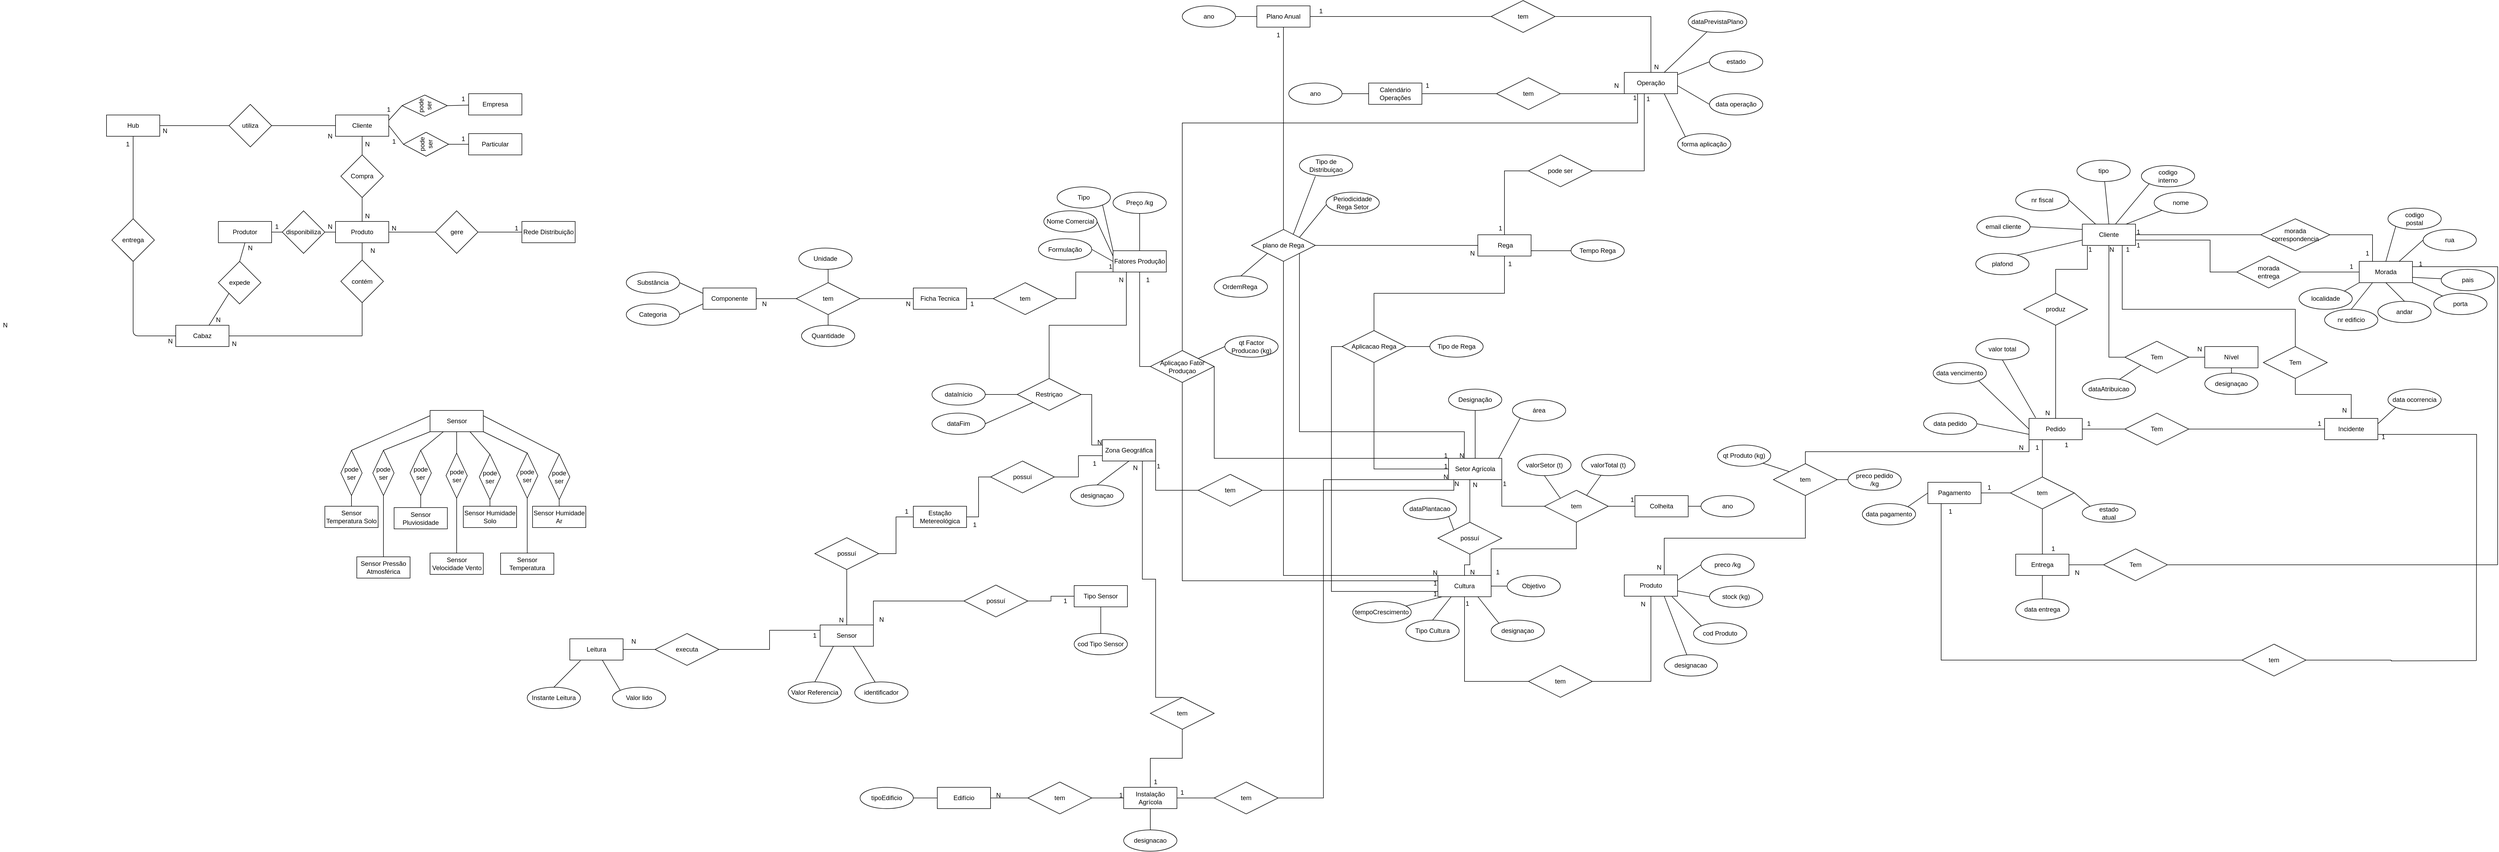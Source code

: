 <mxfile>
    <diagram id="CYa5bM-K4ZWrOZH2Sl78" name="Modelo Conceptual">
        <mxGraphModel dx="4386" dy="900" grid="1" gridSize="10" guides="1" tooltips="1" connect="1" arrows="1" fold="1" page="1" pageScale="1" pageWidth="827" pageHeight="1169" math="0" shadow="0">
            <root>
                <mxCell id="0"/>
                <mxCell id="1" parent="0"/>
                <mxCell id="n9BHDYFtltxvlKAYg7nu-107" style="edgeStyle=orthogonalEdgeStyle;rounded=0;orthogonalLoop=1;jettySize=auto;html=1;exitX=0;exitY=0.5;exitDx=0;exitDy=0;entryX=1;entryY=0.5;entryDx=0;entryDy=0;endArrow=none;endFill=0;" parent="1" source="n9BHDYFtltxvlKAYg7nu-2" target="n9BHDYFtltxvlKAYg7nu-105" edge="1">
                    <mxGeometry relative="1" as="geometry"/>
                </mxCell>
                <mxCell id="n9BHDYFtltxvlKAYg7nu-131" style="edgeStyle=orthogonalEdgeStyle;rounded=0;orthogonalLoop=1;jettySize=auto;html=1;exitX=1;exitY=0.5;exitDx=0;exitDy=0;entryX=0;entryY=0.5;entryDx=0;entryDy=0;endArrow=none;endFill=0;" parent="1" source="n9BHDYFtltxvlKAYg7nu-2" edge="1">
                    <mxGeometry relative="1" as="geometry">
                        <mxPoint x="-550" y="1528" as="targetPoint"/>
                    </mxGeometry>
                </mxCell>
                <mxCell id="n9BHDYFtltxvlKAYg7nu-2" value="Instalação&lt;br&gt;Agrícola" style="whiteSpace=wrap;html=1;align=center;" parent="1" vertex="1">
                    <mxGeometry x="-720" y="1508" width="100" height="40" as="geometry"/>
                </mxCell>
                <mxCell id="n9BHDYFtltxvlKAYg7nu-138" style="edgeStyle=orthogonalEdgeStyle;rounded=0;orthogonalLoop=1;jettySize=auto;html=1;exitX=0.5;exitY=1;exitDx=0;exitDy=0;entryX=0.5;entryY=0;entryDx=0;entryDy=0;endArrow=none;endFill=0;" parent="1" source="n9BHDYFtltxvlKAYg7nu-9" target="n9BHDYFtltxvlKAYg7nu-136" edge="1">
                    <mxGeometry relative="1" as="geometry">
                        <Array as="points">
                            <mxPoint x="-70" y="930"/>
                        </Array>
                    </mxGeometry>
                </mxCell>
                <mxCell id="65" style="edgeStyle=orthogonalEdgeStyle;rounded=0;orthogonalLoop=1;jettySize=auto;html=1;exitX=0.297;exitY=0.004;exitDx=0;exitDy=0;endArrow=none;endFill=0;entryX=1;entryY=1;entryDx=0;entryDy=0;exitPerimeter=0;" parent="1" source="n9BHDYFtltxvlKAYg7nu-9" target="61" edge="1">
                    <mxGeometry relative="1" as="geometry">
                        <Array as="points">
                            <mxPoint x="-80" y="840"/>
                            <mxPoint x="-390" y="840"/>
                        </Array>
                        <mxPoint x="-360" y="520" as="targetPoint"/>
                    </mxGeometry>
                </mxCell>
                <mxCell id="71" style="edgeStyle=orthogonalEdgeStyle;rounded=0;orthogonalLoop=1;jettySize=auto;html=1;exitX=0;exitY=0.25;exitDx=0;exitDy=0;entryX=1;entryY=0.5;entryDx=0;entryDy=0;endArrow=none;endFill=0;" parent="1" source="n9BHDYFtltxvlKAYg7nu-9" target="60" edge="1">
                    <mxGeometry relative="1" as="geometry">
                        <Array as="points">
                            <mxPoint x="-110" y="890"/>
                            <mxPoint x="-550" y="890"/>
                        </Array>
                    </mxGeometry>
                </mxCell>
                <mxCell id="V_U-QOIGQv_DgnKet09F-176" style="edgeStyle=orthogonalEdgeStyle;rounded=0;orthogonalLoop=1;jettySize=auto;html=1;exitX=0;exitY=0.5;exitDx=0;exitDy=0;entryX=1;entryY=1;entryDx=0;entryDy=0;endArrow=none;endFill=0;startArrow=none;" parent="1" source="V_U-QOIGQv_DgnKet09F-178" target="V_U-QOIGQv_DgnKet09F-167" edge="1">
                    <mxGeometry relative="1" as="geometry">
                        <Array as="points">
                            <mxPoint x="-660" y="950"/>
                        </Array>
                    </mxGeometry>
                </mxCell>
                <mxCell id="n9BHDYFtltxvlKAYg7nu-9" value="Setor Agrícola" style="whiteSpace=wrap;html=1;align=center;" parent="1" vertex="1">
                    <mxGeometry x="-110" y="890" width="100" height="40" as="geometry"/>
                </mxCell>
                <mxCell id="n9BHDYFtltxvlKAYg7nu-143" style="edgeStyle=orthogonalEdgeStyle;rounded=0;orthogonalLoop=1;jettySize=auto;html=1;exitX=1;exitY=0.5;exitDx=0;exitDy=0;entryX=0;entryY=0.5;entryDx=0;entryDy=0;endArrow=none;endFill=0;" parent="1" source="n9BHDYFtltxvlKAYg7nu-10" target="n9BHDYFtltxvlKAYg7nu-21" edge="1">
                    <mxGeometry relative="1" as="geometry"/>
                </mxCell>
                <mxCell id="n9BHDYFtltxvlKAYg7nu-232" style="rounded=0;orthogonalLoop=1;jettySize=auto;html=1;exitX=0.25;exitY=1;exitDx=0;exitDy=0;entryX=0.5;entryY=0;entryDx=0;entryDy=0;endArrow=none;endFill=0;" parent="1" source="n9BHDYFtltxvlKAYg7nu-10" target="n9BHDYFtltxvlKAYg7nu-22" edge="1">
                    <mxGeometry relative="1" as="geometry"/>
                </mxCell>
                <mxCell id="62" style="edgeStyle=orthogonalEdgeStyle;rounded=0;orthogonalLoop=1;jettySize=auto;html=1;exitX=0;exitY=0;exitDx=0;exitDy=0;endArrow=none;endFill=0;entryX=0.5;entryY=1;entryDx=0;entryDy=0;" parent="1" source="n9BHDYFtltxvlKAYg7nu-10" target="61" edge="1">
                    <mxGeometry relative="1" as="geometry">
                        <Array as="points">
                            <mxPoint x="-420" y="1110"/>
                        </Array>
                    </mxGeometry>
                </mxCell>
                <mxCell id="70" style="edgeStyle=orthogonalEdgeStyle;rounded=0;orthogonalLoop=1;jettySize=auto;html=1;exitX=0;exitY=0.25;exitDx=0;exitDy=0;entryX=0.5;entryY=1;entryDx=0;entryDy=0;endArrow=none;endFill=0;" parent="1" source="n9BHDYFtltxvlKAYg7nu-10" target="60" edge="1">
                    <mxGeometry relative="1" as="geometry"/>
                </mxCell>
                <mxCell id="V_U-QOIGQv_DgnKet09F-114" style="rounded=0;orthogonalLoop=1;jettySize=auto;html=1;exitX=0.75;exitY=1;exitDx=0;exitDy=0;entryX=0;entryY=0;entryDx=0;entryDy=0;endArrow=none;endFill=0;" parent="1" source="n9BHDYFtltxvlKAYg7nu-10" target="V_U-QOIGQv_DgnKet09F-113" edge="1">
                    <mxGeometry relative="1" as="geometry"/>
                </mxCell>
                <mxCell id="n9BHDYFtltxvlKAYg7nu-10" value="Cultura" style="whiteSpace=wrap;html=1;align=center;" parent="1" vertex="1">
                    <mxGeometry x="-130" y="1110" width="100" height="40" as="geometry"/>
                </mxCell>
                <mxCell id="n9BHDYFtltxvlKAYg7nu-221" style="rounded=0;orthogonalLoop=1;jettySize=auto;html=1;exitX=0.5;exitY=1;exitDx=0;exitDy=0;endArrow=none;endFill=0;" parent="1" source="n9BHDYFtltxvlKAYg7nu-12" target="n9BHDYFtltxvlKAYg7nu-9" edge="1">
                    <mxGeometry relative="1" as="geometry"/>
                </mxCell>
                <mxCell id="n9BHDYFtltxvlKAYg7nu-12" value="Designação" style="ellipse;whiteSpace=wrap;html=1;align=center;" parent="1" vertex="1">
                    <mxGeometry x="-110" y="760" width="100" height="40" as="geometry"/>
                </mxCell>
                <mxCell id="n9BHDYFtltxvlKAYg7nu-220" style="rounded=0;orthogonalLoop=1;jettySize=auto;html=1;exitX=0;exitY=1;exitDx=0;exitDy=0;entryX=0.935;entryY=0.017;entryDx=0;entryDy=0;entryPerimeter=0;endArrow=none;endFill=0;" parent="1" source="n9BHDYFtltxvlKAYg7nu-14" target="n9BHDYFtltxvlKAYg7nu-9" edge="1">
                    <mxGeometry relative="1" as="geometry"/>
                </mxCell>
                <mxCell id="n9BHDYFtltxvlKAYg7nu-14" value="área" style="ellipse;whiteSpace=wrap;html=1;align=center;" parent="1" vertex="1">
                    <mxGeometry x="10" y="780" width="100" height="40" as="geometry"/>
                </mxCell>
                <mxCell id="n9BHDYFtltxvlKAYg7nu-20" value="Edifício" style="whiteSpace=wrap;html=1;align=center;" parent="1" vertex="1">
                    <mxGeometry x="-1070" y="1508" width="100" height="40" as="geometry"/>
                </mxCell>
                <mxCell id="n9BHDYFtltxvlKAYg7nu-21" value="Objetivo" style="ellipse;whiteSpace=wrap;html=1;align=center;fontFamily=Helvetica;fontSize=12;fontColor=default;strokeColor=default;fillColor=default;" parent="1" vertex="1">
                    <mxGeometry y="1110" width="100" height="40" as="geometry"/>
                </mxCell>
                <mxCell id="n9BHDYFtltxvlKAYg7nu-22" value="Tipo Cultura" style="ellipse;whiteSpace=wrap;html=1;align=center;fontFamily=Helvetica;fontSize=12;fontColor=default;strokeColor=default;fillColor=default;" parent="1" vertex="1">
                    <mxGeometry x="-190" y="1194" width="100" height="40" as="geometry"/>
                </mxCell>
                <mxCell id="n9BHDYFtltxvlKAYg7nu-164" style="rounded=0;orthogonalLoop=1;jettySize=auto;html=1;exitX=0;exitY=0;exitDx=0;exitDy=0;entryX=1;entryY=1;entryDx=0;entryDy=0;endArrow=none;endFill=0;" parent="1" source="n9BHDYFtltxvlKAYg7nu-24" target="n9BHDYFtltxvlKAYg7nu-31" edge="1">
                    <mxGeometry relative="1" as="geometry"/>
                </mxCell>
                <mxCell id="n9BHDYFtltxvlKAYg7nu-165" style="rounded=0;orthogonalLoop=1;jettySize=auto;html=1;exitX=0;exitY=0.25;exitDx=0;exitDy=0;entryX=1;entryY=0.5;entryDx=0;entryDy=0;endArrow=none;endFill=0;" parent="1" source="n9BHDYFtltxvlKAYg7nu-24" target="n9BHDYFtltxvlKAYg7nu-29" edge="1">
                    <mxGeometry relative="1" as="geometry"/>
                </mxCell>
                <mxCell id="n9BHDYFtltxvlKAYg7nu-166" style="rounded=0;orthogonalLoop=1;jettySize=auto;html=1;exitX=0;exitY=0.5;exitDx=0;exitDy=0;entryX=1;entryY=0.5;entryDx=0;entryDy=0;endArrow=none;endFill=0;" parent="1" source="n9BHDYFtltxvlKAYg7nu-24" target="n9BHDYFtltxvlKAYg7nu-33" edge="1">
                    <mxGeometry relative="1" as="geometry"/>
                </mxCell>
                <mxCell id="54" style="edgeStyle=orthogonalEdgeStyle;rounded=0;orthogonalLoop=1;jettySize=auto;html=1;exitX=0.5;exitY=1;exitDx=0;exitDy=0;entryX=0;entryY=0.5;entryDx=0;entryDy=0;endArrow=none;endFill=0;" parent="1" source="n9BHDYFtltxvlKAYg7nu-24" target="60" edge="1">
                    <mxGeometry relative="1" as="geometry">
                        <mxPoint x="-650" y="650.0" as="targetPoint"/>
                    </mxGeometry>
                </mxCell>
                <mxCell id="V_U-QOIGQv_DgnKet09F-157" style="edgeStyle=orthogonalEdgeStyle;rounded=0;orthogonalLoop=1;jettySize=auto;html=1;exitX=0.25;exitY=1;exitDx=0;exitDy=0;entryX=0.5;entryY=0;entryDx=0;entryDy=0;endArrow=none;endFill=0;" parent="1" source="n9BHDYFtltxvlKAYg7nu-24" target="43" edge="1">
                    <mxGeometry relative="1" as="geometry"/>
                </mxCell>
                <mxCell id="agGOUGzYTLRCkL8UZT49-102" style="edgeStyle=orthogonalEdgeStyle;rounded=0;orthogonalLoop=1;jettySize=auto;html=1;exitX=0.5;exitY=0;exitDx=0;exitDy=0;entryX=0.5;entryY=1;entryDx=0;entryDy=0;endArrow=none;endFill=0;" parent="1" source="n9BHDYFtltxvlKAYg7nu-24" target="agGOUGzYTLRCkL8UZT49-101" edge="1">
                    <mxGeometry relative="1" as="geometry"/>
                </mxCell>
                <mxCell id="n9BHDYFtltxvlKAYg7nu-24" value="Fatores Produção" style="whiteSpace=wrap;html=1;align=center;" parent="1" vertex="1">
                    <mxGeometry x="-740" y="500" width="100" height="40" as="geometry"/>
                </mxCell>
                <mxCell id="n9BHDYFtltxvlKAYg7nu-29" value="Nome Comercial" style="ellipse;whiteSpace=wrap;html=1;align=center;" parent="1" vertex="1">
                    <mxGeometry x="-870" y="425" width="100" height="40" as="geometry"/>
                </mxCell>
                <mxCell id="n9BHDYFtltxvlKAYg7nu-31" value="Tipo" style="ellipse;whiteSpace=wrap;html=1;align=center;" parent="1" vertex="1">
                    <mxGeometry x="-845" y="380" width="100" height="40" as="geometry"/>
                </mxCell>
                <mxCell id="n9BHDYFtltxvlKAYg7nu-167" style="rounded=0;orthogonalLoop=1;jettySize=auto;html=1;exitX=1;exitY=0.5;exitDx=0;exitDy=0;entryX=0;entryY=0.75;entryDx=0;entryDy=0;endArrow=none;endFill=0;edgeStyle=orthogonalEdgeStyle;" parent="1" source="96" target="n9BHDYFtltxvlKAYg7nu-24" edge="1">
                    <mxGeometry relative="1" as="geometry">
                        <mxPoint x="-790" y="600.0" as="sourcePoint"/>
                        <Array as="points">
                            <mxPoint x="-810" y="590"/>
                            <mxPoint x="-810" y="540"/>
                            <mxPoint x="-740" y="540"/>
                        </Array>
                    </mxGeometry>
                </mxCell>
                <mxCell id="n9BHDYFtltxvlKAYg7nu-33" value="Formulação" style="ellipse;whiteSpace=wrap;html=1;align=center;fontFamily=Helvetica;fontSize=12;fontColor=default;strokeColor=default;fillColor=default;" parent="1" vertex="1">
                    <mxGeometry x="-880" y="477.5" width="100" height="40" as="geometry"/>
                </mxCell>
                <mxCell id="n9BHDYFtltxvlKAYg7nu-178" style="rounded=0;orthogonalLoop=1;jettySize=auto;html=1;exitX=1;exitY=0.75;exitDx=0;exitDy=0;endArrow=none;endFill=0;entryX=0;entryY=0.5;entryDx=0;entryDy=0;" parent="1" source="n9BHDYFtltxvlKAYg7nu-39" target="n9BHDYFtltxvlKAYg7nu-41" edge="1">
                    <mxGeometry relative="1" as="geometry">
                        <mxPoint x="105" y="550" as="targetPoint"/>
                    </mxGeometry>
                </mxCell>
                <mxCell id="V_U-QOIGQv_DgnKet09F-122" style="edgeStyle=orthogonalEdgeStyle;rounded=0;orthogonalLoop=1;jettySize=auto;html=1;exitX=1;exitY=0.5;exitDx=0;exitDy=0;endArrow=none;endFill=0;entryX=0.375;entryY=0.993;entryDx=0;entryDy=0;entryPerimeter=0;startArrow=none;" parent="1" source="V_U-QOIGQv_DgnKet09F-135" target="n9BHDYFtltxvlKAYg7nu-76" edge="1">
                    <mxGeometry relative="1" as="geometry">
                        <mxPoint x="260.0" y="230" as="targetPoint"/>
                    </mxGeometry>
                </mxCell>
                <mxCell id="n9BHDYFtltxvlKAYg7nu-39" value="&amp;nbsp;Rega" style="whiteSpace=wrap;html=1;align=center;fontFamily=Helvetica;fontSize=12;fontColor=default;strokeColor=default;fillColor=default;" parent="1" vertex="1">
                    <mxGeometry x="-55" y="470" width="100" height="40" as="geometry"/>
                </mxCell>
                <mxCell id="V_U-QOIGQv_DgnKet09F-97" style="rounded=0;orthogonalLoop=1;jettySize=auto;html=1;exitX=0.5;exitY=0;exitDx=0;exitDy=0;entryX=0;entryY=1;entryDx=0;entryDy=0;endArrow=none;endFill=0;" parent="1" source="n9BHDYFtltxvlKAYg7nu-40" target="61" edge="1">
                    <mxGeometry relative="1" as="geometry"/>
                </mxCell>
                <mxCell id="n9BHDYFtltxvlKAYg7nu-40" value="OrdemRega&amp;nbsp;" style="ellipse;whiteSpace=wrap;html=1;align=center;" parent="1" vertex="1">
                    <mxGeometry x="-550" y="547.5" width="100" height="40" as="geometry"/>
                </mxCell>
                <mxCell id="n9BHDYFtltxvlKAYg7nu-41" value="Tempo Rega" style="ellipse;whiteSpace=wrap;html=1;align=center;" parent="1" vertex="1">
                    <mxGeometry x="120" y="480" width="100" height="40" as="geometry"/>
                </mxCell>
                <mxCell id="V_U-QOIGQv_DgnKet09F-98" style="rounded=0;orthogonalLoop=1;jettySize=auto;html=1;exitX=0;exitY=0;exitDx=0;exitDy=0;entryX=1;entryY=0;entryDx=0;entryDy=0;endArrow=none;endFill=0;" parent="1" source="n9BHDYFtltxvlKAYg7nu-42" target="61" edge="1">
                    <mxGeometry relative="1" as="geometry"/>
                </mxCell>
                <mxCell id="n9BHDYFtltxvlKAYg7nu-42" value="Periodicidade Rega Setor" style="ellipse;whiteSpace=wrap;html=1;align=center;" parent="1" vertex="1">
                    <mxGeometry x="-340" y="390" width="100" height="40" as="geometry"/>
                </mxCell>
                <mxCell id="obOQ1xtaaC5ebbHOoG0I-74" style="edgeStyle=orthogonalEdgeStyle;rounded=0;orthogonalLoop=1;jettySize=auto;html=1;exitX=0;exitY=0.5;exitDx=0;exitDy=0;entryX=1;entryY=0.5;entryDx=0;entryDy=0;endArrow=none;endFill=0;" parent="1" source="n9BHDYFtltxvlKAYg7nu-43" target="obOQ1xtaaC5ebbHOoG0I-73" edge="1">
                    <mxGeometry relative="1" as="geometry"/>
                </mxCell>
                <mxCell id="obOQ1xtaaC5ebbHOoG0I-83" style="edgeStyle=orthogonalEdgeStyle;rounded=0;orthogonalLoop=1;jettySize=auto;html=1;exitX=1;exitY=0.5;exitDx=0;exitDy=0;entryX=0;entryY=0.5;entryDx=0;entryDy=0;endArrow=none;endFill=0;" parent="1" source="n9BHDYFtltxvlKAYg7nu-43" target="obOQ1xtaaC5ebbHOoG0I-78" edge="1">
                    <mxGeometry relative="1" as="geometry"/>
                </mxCell>
                <mxCell id="n9BHDYFtltxvlKAYg7nu-43" value="Estação Metereológica" style="whiteSpace=wrap;html=1;align=center;" parent="1" vertex="1">
                    <mxGeometry x="-1115" y="980" width="100" height="40" as="geometry"/>
                </mxCell>
                <mxCell id="n9BHDYFtltxvlKAYg7nu-44" value="Sensor" style="whiteSpace=wrap;html=1;align=center;" parent="1" vertex="1">
                    <mxGeometry x="-1290" y="1203" width="100" height="40" as="geometry"/>
                </mxCell>
                <mxCell id="OKjxkkXSC3GkU-OfnmQm-22" style="edgeStyle=orthogonalEdgeStyle;rounded=0;orthogonalLoop=1;jettySize=auto;html=1;exitX=1;exitY=0.5;exitDx=0;exitDy=0;entryX=0;entryY=0.5;entryDx=0;entryDy=0;endArrow=none;endFill=0;" parent="1" source="n9BHDYFtltxvlKAYg7nu-54" target="OKjxkkXSC3GkU-OfnmQm-20" edge="1">
                    <mxGeometry relative="1" as="geometry"/>
                </mxCell>
                <mxCell id="OKjxkkXSC3GkU-OfnmQm-23" style="edgeStyle=orthogonalEdgeStyle;rounded=0;orthogonalLoop=1;jettySize=auto;html=1;exitX=1;exitY=0.75;exitDx=0;exitDy=0;entryX=0;entryY=0.5;entryDx=0;entryDy=0;endArrow=none;endFill=0;" parent="1" source="n9BHDYFtltxvlKAYg7nu-54" target="OKjxkkXSC3GkU-OfnmQm-21" edge="1">
                    <mxGeometry relative="1" as="geometry">
                        <Array as="points">
                            <mxPoint x="1320" y="480"/>
                            <mxPoint x="1320" y="540"/>
                        </Array>
                    </mxGeometry>
                </mxCell>
                <mxCell id="sahUQvl5ozFRLX7pKj-Z-72" style="rounded=0;orthogonalLoop=1;jettySize=auto;html=1;exitX=0.613;exitY=0.029;exitDx=0;exitDy=0;entryX=0;entryY=1;entryDx=0;entryDy=0;endArrow=none;endFill=0;exitPerimeter=0;" parent="1" source="n9BHDYFtltxvlKAYg7nu-54" target="OKjxkkXSC3GkU-OfnmQm-1" edge="1">
                    <mxGeometry relative="1" as="geometry"/>
                </mxCell>
                <mxCell id="n9BHDYFtltxvlKAYg7nu-54" value="Cliente" style="whiteSpace=wrap;html=1;align=center;" parent="1" vertex="1">
                    <mxGeometry x="1080" y="450" width="100" height="40" as="geometry"/>
                </mxCell>
                <mxCell id="V_U-QOIGQv_DgnKet09F-110" value="" style="edgeStyle=orthogonalEdgeStyle;rounded=0;orthogonalLoop=1;jettySize=auto;html=1;endArrow=none;endFill=0;" parent="1" source="n9BHDYFtltxvlKAYg7nu-58" target="V_U-QOIGQv_DgnKet09F-108" edge="1">
                    <mxGeometry relative="1" as="geometry"/>
                </mxCell>
                <mxCell id="V_U-QOIGQv_DgnKet09F-126" style="edgeStyle=orthogonalEdgeStyle;rounded=0;orthogonalLoop=1;jettySize=auto;html=1;exitX=1;exitY=0.5;exitDx=0;exitDy=0;entryX=0;entryY=0.5;entryDx=0;entryDy=0;endArrow=none;endFill=0;" parent="1" source="n9BHDYFtltxvlKAYg7nu-58" target="V_U-QOIGQv_DgnKet09F-125" edge="1">
                    <mxGeometry relative="1" as="geometry"/>
                </mxCell>
                <mxCell id="V_U-QOIGQv_DgnKet09F-141" style="edgeStyle=orthogonalEdgeStyle;rounded=0;orthogonalLoop=1;jettySize=auto;html=1;exitX=0.5;exitY=1;exitDx=0;exitDy=0;entryX=0.5;entryY=0;entryDx=0;entryDy=0;endArrow=none;endFill=0;" parent="1" source="n9BHDYFtltxvlKAYg7nu-58" target="61" edge="1">
                    <mxGeometry relative="1" as="geometry"/>
                </mxCell>
                <mxCell id="n9BHDYFtltxvlKAYg7nu-58" value="Plano Anual" style="whiteSpace=wrap;html=1;align=center;" parent="1" vertex="1">
                    <mxGeometry x="-470" y="40" width="100" height="40" as="geometry"/>
                </mxCell>
                <mxCell id="n9BHDYFtltxvlKAYg7nu-239" style="rounded=0;orthogonalLoop=1;jettySize=auto;html=1;entryX=0.5;entryY=0;entryDx=0;entryDy=0;endArrow=none;endFill=0;" parent="1" source="n9BHDYFtltxvlKAYg7nu-65" target="n9BHDYFtltxvlKAYg7nu-54" edge="1">
                    <mxGeometry relative="1" as="geometry"/>
                </mxCell>
                <mxCell id="n9BHDYFtltxvlKAYg7nu-65" value="tipo" style="ellipse;whiteSpace=wrap;html=1;align=center;" parent="1" vertex="1">
                    <mxGeometry x="1070" y="330" width="100" height="40" as="geometry"/>
                </mxCell>
                <mxCell id="n9BHDYFtltxvlKAYg7nu-226" style="edgeStyle=orthogonalEdgeStyle;rounded=0;orthogonalLoop=1;jettySize=auto;html=1;exitX=0;exitY=0.5;exitDx=0;exitDy=0;entryX=1;entryY=0.5;entryDx=0;entryDy=0;endArrow=none;endFill=0;" parent="1" source="n9BHDYFtltxvlKAYg7nu-66" target="n9BHDYFtltxvlKAYg7nu-215" edge="1">
                    <mxGeometry relative="1" as="geometry"/>
                </mxCell>
                <mxCell id="n9BHDYFtltxvlKAYg7nu-66" value="Colheita" style="whiteSpace=wrap;html=1;align=center;" parent="1" vertex="1">
                    <mxGeometry x="240" y="960" width="100" height="40" as="geometry"/>
                </mxCell>
                <mxCell id="n9BHDYFtltxvlKAYg7nu-229" style="edgeStyle=orthogonalEdgeStyle;rounded=0;orthogonalLoop=1;jettySize=auto;html=1;exitX=0;exitY=0.5;exitDx=0;exitDy=0;entryX=1;entryY=0.5;entryDx=0;entryDy=0;endArrow=none;endFill=0;" parent="1" source="n9BHDYFtltxvlKAYg7nu-68" target="n9BHDYFtltxvlKAYg7nu-66" edge="1">
                    <mxGeometry relative="1" as="geometry"/>
                </mxCell>
                <mxCell id="n9BHDYFtltxvlKAYg7nu-68" value="ano" style="ellipse;whiteSpace=wrap;html=1;align=center;" parent="1" vertex="1">
                    <mxGeometry x="364" y="960" width="100" height="40" as="geometry"/>
                </mxCell>
                <mxCell id="n9BHDYFtltxvlKAYg7nu-71" value="estado&lt;br&gt;atual" style="ellipse;whiteSpace=wrap;html=1;align=center;" parent="1" vertex="1">
                    <mxGeometry x="1080" y="975" width="100" height="35" as="geometry"/>
                </mxCell>
                <mxCell id="n9BHDYFtltxvlKAYg7nu-73" value="data pedido" style="ellipse;whiteSpace=wrap;html=1;align=center;" parent="1" vertex="1">
                    <mxGeometry x="782" y="805" width="100" height="40" as="geometry"/>
                </mxCell>
                <mxCell id="n9BHDYFtltxvlKAYg7nu-270" style="rounded=0;orthogonalLoop=1;jettySize=auto;html=1;exitX=0.993;exitY=0.114;exitDx=0;exitDy=0;entryX=0;entryY=0.5;entryDx=0;entryDy=0;endArrow=none;endFill=0;exitPerimeter=0;" parent="1" source="n9BHDYFtltxvlKAYg7nu-76" target="n9BHDYFtltxvlKAYg7nu-85" edge="1">
                    <mxGeometry relative="1" as="geometry"/>
                </mxCell>
                <mxCell id="V_U-QOIGQv_DgnKet09F-124" style="rounded=0;orthogonalLoop=1;jettySize=auto;html=1;entryX=0;entryY=0.5;entryDx=0;entryDy=0;endArrow=none;endFill=0;" parent="1" target="n9BHDYFtltxvlKAYg7nu-80" edge="1">
                    <mxGeometry relative="1" as="geometry">
                        <mxPoint x="320" y="190" as="sourcePoint"/>
                    </mxGeometry>
                </mxCell>
                <mxCell id="V_U-QOIGQv_DgnKet09F-140" style="rounded=0;orthogonalLoop=1;jettySize=auto;html=1;exitX=0.75;exitY=1;exitDx=0;exitDy=0;entryX=0;entryY=0;entryDx=0;entryDy=0;endArrow=none;endFill=0;" parent="1" source="n9BHDYFtltxvlKAYg7nu-76" target="V_U-QOIGQv_DgnKet09F-132" edge="1">
                    <mxGeometry relative="1" as="geometry"/>
                </mxCell>
                <mxCell id="n9BHDYFtltxvlKAYg7nu-76" value="Operação" style="whiteSpace=wrap;html=1;align=center;" parent="1" vertex="1">
                    <mxGeometry x="220" y="165" width="100" height="40" as="geometry"/>
                </mxCell>
                <mxCell id="n9BHDYFtltxvlKAYg7nu-80" value="data operação" style="ellipse;whiteSpace=wrap;html=1;align=center;" parent="1" vertex="1">
                    <mxGeometry x="380" y="205" width="100" height="40" as="geometry"/>
                </mxCell>
                <mxCell id="34" style="edgeStyle=none;rounded=0;orthogonalLoop=1;jettySize=auto;html=1;exitX=1;exitY=0.5;exitDx=0;exitDy=0;entryX=0;entryY=0.5;entryDx=0;entryDy=0;endArrow=none;endFill=0;" parent="1" source="n9BHDYFtltxvlKAYg7nu-84" target="33" edge="1">
                    <mxGeometry relative="1" as="geometry"/>
                </mxCell>
                <mxCell id="V_U-QOIGQv_DgnKet09F-111" value="" style="edgeStyle=orthogonalEdgeStyle;rounded=0;orthogonalLoop=1;jettySize=auto;html=1;endArrow=none;endFill=0;" parent="1" source="n9BHDYFtltxvlKAYg7nu-84" target="V_U-QOIGQv_DgnKet09F-109" edge="1">
                    <mxGeometry relative="1" as="geometry"/>
                </mxCell>
                <mxCell id="n9BHDYFtltxvlKAYg7nu-84" value="Calendário Operações" style="whiteSpace=wrap;html=1;align=center;" parent="1" vertex="1">
                    <mxGeometry x="-260" y="185" width="100" height="40" as="geometry"/>
                </mxCell>
                <mxCell id="n9BHDYFtltxvlKAYg7nu-85" value="estado" style="ellipse;whiteSpace=wrap;html=1;align=center;" parent="1" vertex="1">
                    <mxGeometry x="380" y="125" width="100" height="40" as="geometry"/>
                </mxCell>
                <mxCell id="n9BHDYFtltxvlKAYg7nu-181" style="rounded=0;orthogonalLoop=1;jettySize=auto;html=1;endArrow=none;endFill=0;" parent="1" source="n9BHDYFtltxvlKAYg7nu-86" target="n9BHDYFtltxvlKAYg7nu-44" edge="1">
                    <mxGeometry relative="1" as="geometry"/>
                </mxCell>
                <mxCell id="n9BHDYFtltxvlKAYg7nu-86" value="identificador" style="ellipse;whiteSpace=wrap;html=1;align=center;" parent="1" vertex="1">
                    <mxGeometry x="-1225" y="1310" width="100" height="40" as="geometry"/>
                </mxCell>
                <mxCell id="n9BHDYFtltxvlKAYg7nu-180" style="rounded=0;orthogonalLoop=1;jettySize=auto;html=1;exitX=0.5;exitY=0;exitDx=0;exitDy=0;entryX=0.25;entryY=1;entryDx=0;entryDy=0;endArrow=none;endFill=0;" parent="1" source="n9BHDYFtltxvlKAYg7nu-87" target="n9BHDYFtltxvlKAYg7nu-44" edge="1">
                    <mxGeometry relative="1" as="geometry"/>
                </mxCell>
                <mxCell id="n9BHDYFtltxvlKAYg7nu-87" value="Valor Referencia" style="ellipse;whiteSpace=wrap;html=1;align=center;" parent="1" vertex="1">
                    <mxGeometry x="-1350" y="1310" width="100" height="40" as="geometry"/>
                </mxCell>
                <mxCell id="n9BHDYFtltxvlKAYg7nu-211" style="rounded=0;orthogonalLoop=1;jettySize=auto;html=1;exitX=0.61;exitY=1;exitDx=0;exitDy=0;entryX=0;entryY=0;entryDx=0;entryDy=0;endArrow=none;endFill=0;exitPerimeter=0;" parent="1" source="n9BHDYFtltxvlKAYg7nu-88" target="n9BHDYFtltxvlKAYg7nu-89" edge="1">
                    <mxGeometry relative="1" as="geometry"/>
                </mxCell>
                <mxCell id="n9BHDYFtltxvlKAYg7nu-212" style="rounded=0;orthogonalLoop=1;jettySize=auto;html=1;entryX=0.5;entryY=0;entryDx=0;entryDy=0;endArrow=none;endFill=0;" parent="1" target="n9BHDYFtltxvlKAYg7nu-92" edge="1">
                    <mxGeometry relative="1" as="geometry">
                        <mxPoint x="-1740" y="1270" as="sourcePoint"/>
                    </mxGeometry>
                </mxCell>
                <mxCell id="n9BHDYFtltxvlKAYg7nu-88" value="Leitura" style="whiteSpace=wrap;html=1;align=center;" parent="1" vertex="1">
                    <mxGeometry x="-1760" y="1229" width="100" height="40" as="geometry"/>
                </mxCell>
                <mxCell id="n9BHDYFtltxvlKAYg7nu-89" value="Valor lido" style="ellipse;whiteSpace=wrap;html=1;align=center;" parent="1" vertex="1">
                    <mxGeometry x="-1680" y="1320" width="100" height="40" as="geometry"/>
                </mxCell>
                <mxCell id="n9BHDYFtltxvlKAYg7nu-92" value="Instante Leitura" style="ellipse;whiteSpace=wrap;html=1;align=center;" parent="1" vertex="1">
                    <mxGeometry x="-1840" y="1320" width="100" height="40" as="geometry"/>
                </mxCell>
                <mxCell id="n9BHDYFtltxvlKAYg7nu-93" value="Tipo Sensor" style="whiteSpace=wrap;html=1;align=center;" parent="1" vertex="1">
                    <mxGeometry x="-813" y="1129" width="100" height="40" as="geometry"/>
                </mxCell>
                <mxCell id="n9BHDYFtltxvlKAYg7nu-98" value="valorSetor (t)" style="ellipse;whiteSpace=wrap;html=1;align=center;" parent="1" vertex="1">
                    <mxGeometry x="20" y="882.5" width="100" height="40" as="geometry"/>
                </mxCell>
                <mxCell id="n9BHDYFtltxvlKAYg7nu-106" style="edgeStyle=orthogonalEdgeStyle;rounded=0;orthogonalLoop=1;jettySize=auto;html=1;exitX=0;exitY=0.5;exitDx=0;exitDy=0;entryX=1;entryY=0.5;entryDx=0;entryDy=0;endArrow=none;endFill=0;" parent="1" source="n9BHDYFtltxvlKAYg7nu-105" target="n9BHDYFtltxvlKAYg7nu-20" edge="1">
                    <mxGeometry relative="1" as="geometry"/>
                </mxCell>
                <mxCell id="n9BHDYFtltxvlKAYg7nu-105" value="tem" style="shape=rhombus;perimeter=rhombusPerimeter;whiteSpace=wrap;html=1;align=center;" parent="1" vertex="1">
                    <mxGeometry x="-900" y="1498" width="120" height="60" as="geometry"/>
                </mxCell>
                <mxCell id="n9BHDYFtltxvlKAYg7nu-108" value="N" style="text;html=1;strokeColor=none;fillColor=none;align=center;verticalAlign=middle;whiteSpace=wrap;rounded=0;" parent="1" vertex="1">
                    <mxGeometry x="-980" y="1518" width="50" height="10" as="geometry"/>
                </mxCell>
                <mxCell id="n9BHDYFtltxvlKAYg7nu-109" value="1" style="text;html=1;strokeColor=none;fillColor=none;align=center;verticalAlign=middle;whiteSpace=wrap;rounded=0;" parent="1" vertex="1">
                    <mxGeometry x="-740" y="1513" width="30" height="20" as="geometry"/>
                </mxCell>
                <mxCell id="n9BHDYFtltxvlKAYg7nu-132" style="edgeStyle=orthogonalEdgeStyle;rounded=0;orthogonalLoop=1;jettySize=auto;html=1;exitX=1;exitY=0.5;exitDx=0;exitDy=0;entryX=0;entryY=0.5;entryDx=0;entryDy=0;endArrow=none;endFill=0;" parent="1" source="n9BHDYFtltxvlKAYg7nu-130" target="n9BHDYFtltxvlKAYg7nu-9" edge="1">
                    <mxGeometry relative="1" as="geometry">
                        <Array as="points">
                            <mxPoint x="-345" y="930"/>
                            <mxPoint x="-110" y="930"/>
                        </Array>
                    </mxGeometry>
                </mxCell>
                <mxCell id="n9BHDYFtltxvlKAYg7nu-130" value="tem" style="shape=rhombus;perimeter=rhombusPerimeter;whiteSpace=wrap;html=1;align=center;" parent="1" vertex="1">
                    <mxGeometry x="-550" y="1498" width="120" height="60" as="geometry"/>
                </mxCell>
                <mxCell id="n9BHDYFtltxvlKAYg7nu-133" value="1" style="text;html=1;strokeColor=none;fillColor=none;align=center;verticalAlign=middle;whiteSpace=wrap;rounded=0;" parent="1" vertex="1">
                    <mxGeometry x="-120" y="880" width="10" height="10" as="geometry"/>
                </mxCell>
                <mxCell id="n9BHDYFtltxvlKAYg7nu-134" value="1" style="text;html=1;strokeColor=none;fillColor=none;align=center;verticalAlign=middle;whiteSpace=wrap;rounded=0;" parent="1" vertex="1">
                    <mxGeometry x="-640" y="1503" width="60" height="30" as="geometry"/>
                </mxCell>
                <mxCell id="n9BHDYFtltxvlKAYg7nu-139" style="edgeStyle=orthogonalEdgeStyle;rounded=0;orthogonalLoop=1;jettySize=auto;html=1;exitX=0.5;exitY=1;exitDx=0;exitDy=0;entryX=0.5;entryY=0;entryDx=0;entryDy=0;endArrow=none;endFill=0;" parent="1" source="n9BHDYFtltxvlKAYg7nu-136" target="n9BHDYFtltxvlKAYg7nu-10" edge="1">
                    <mxGeometry relative="1" as="geometry"/>
                </mxCell>
                <mxCell id="n9BHDYFtltxvlKAYg7nu-219" style="rounded=0;orthogonalLoop=1;jettySize=auto;html=1;exitX=0;exitY=0;exitDx=0;exitDy=0;entryX=1;entryY=1;entryDx=0;entryDy=0;endArrow=none;endFill=0;" parent="1" source="n9BHDYFtltxvlKAYg7nu-136" target="n9BHDYFtltxvlKAYg7nu-218" edge="1">
                    <mxGeometry relative="1" as="geometry"/>
                </mxCell>
                <mxCell id="n9BHDYFtltxvlKAYg7nu-136" value="possuí" style="shape=rhombus;perimeter=rhombusPerimeter;whiteSpace=wrap;html=1;align=center;" parent="1" vertex="1">
                    <mxGeometry x="-130" y="1010" width="120" height="60" as="geometry"/>
                </mxCell>
                <mxCell id="n9BHDYFtltxvlKAYg7nu-140" value="N" style="text;html=1;strokeColor=none;fillColor=none;align=center;verticalAlign=middle;whiteSpace=wrap;rounded=0;" parent="1" vertex="1">
                    <mxGeometry x="-80" y="1099" width="30" height="10" as="geometry"/>
                </mxCell>
                <mxCell id="n9BHDYFtltxvlKAYg7nu-141" value="N" style="text;html=1;strokeColor=none;fillColor=none;align=center;verticalAlign=middle;whiteSpace=wrap;rounded=0;" parent="1" vertex="1">
                    <mxGeometry x="-75" y="925" width="30" height="30" as="geometry"/>
                </mxCell>
                <mxCell id="n9BHDYFtltxvlKAYg7nu-195" style="edgeStyle=orthogonalEdgeStyle;rounded=0;orthogonalLoop=1;jettySize=auto;html=1;exitX=0;exitY=0.5;exitDx=0;exitDy=0;entryX=1;entryY=0;entryDx=0;entryDy=0;endArrow=none;endFill=0;" parent="1" source="n9BHDYFtltxvlKAYg7nu-193" target="n9BHDYFtltxvlKAYg7nu-44" edge="1">
                    <mxGeometry relative="1" as="geometry"/>
                </mxCell>
                <mxCell id="n9BHDYFtltxvlKAYg7nu-196" style="edgeStyle=orthogonalEdgeStyle;rounded=0;orthogonalLoop=1;jettySize=auto;html=1;exitX=1;exitY=0.5;exitDx=0;exitDy=0;entryX=0;entryY=0.5;entryDx=0;entryDy=0;endArrow=none;endFill=0;" parent="1" source="n9BHDYFtltxvlKAYg7nu-193" target="n9BHDYFtltxvlKAYg7nu-93" edge="1">
                    <mxGeometry relative="1" as="geometry"/>
                </mxCell>
                <mxCell id="n9BHDYFtltxvlKAYg7nu-193" value="possuí" style="shape=rhombus;perimeter=rhombusPerimeter;whiteSpace=wrap;html=1;align=center;" parent="1" vertex="1">
                    <mxGeometry x="-1020" y="1128" width="120" height="60" as="geometry"/>
                </mxCell>
                <mxCell id="n9BHDYFtltxvlKAYg7nu-207" style="edgeStyle=orthogonalEdgeStyle;rounded=0;orthogonalLoop=1;jettySize=auto;html=1;exitX=1;exitY=0.5;exitDx=0;exitDy=0;entryX=0;entryY=0.25;entryDx=0;entryDy=0;endArrow=none;endFill=0;" parent="1" source="n9BHDYFtltxvlKAYg7nu-206" target="n9BHDYFtltxvlKAYg7nu-44" edge="1">
                    <mxGeometry relative="1" as="geometry"/>
                </mxCell>
                <mxCell id="n9BHDYFtltxvlKAYg7nu-208" style="edgeStyle=orthogonalEdgeStyle;rounded=0;orthogonalLoop=1;jettySize=auto;html=1;exitX=0;exitY=0.5;exitDx=0;exitDy=0;entryX=1;entryY=0.5;entryDx=0;entryDy=0;endArrow=none;endFill=0;" parent="1" source="n9BHDYFtltxvlKAYg7nu-206" target="n9BHDYFtltxvlKAYg7nu-88" edge="1">
                    <mxGeometry relative="1" as="geometry"/>
                </mxCell>
                <mxCell id="n9BHDYFtltxvlKAYg7nu-206" value="executa" style="shape=rhombus;perimeter=rhombusPerimeter;whiteSpace=wrap;html=1;align=center;" parent="1" vertex="1">
                    <mxGeometry x="-1600" y="1219" width="120" height="60" as="geometry"/>
                </mxCell>
                <mxCell id="n9BHDYFtltxvlKAYg7nu-209" value="1" style="text;html=1;strokeColor=none;fillColor=none;align=center;verticalAlign=middle;whiteSpace=wrap;rounded=0;" parent="1" vertex="1">
                    <mxGeometry x="-1330" y="1208" width="60" height="30" as="geometry"/>
                </mxCell>
                <mxCell id="n9BHDYFtltxvlKAYg7nu-210" value="N" style="text;html=1;strokeColor=none;fillColor=none;align=center;verticalAlign=middle;whiteSpace=wrap;rounded=0;" parent="1" vertex="1">
                    <mxGeometry x="-1670" y="1219" width="60" height="30" as="geometry"/>
                </mxCell>
                <mxCell id="n9BHDYFtltxvlKAYg7nu-227" style="edgeStyle=orthogonalEdgeStyle;rounded=0;orthogonalLoop=1;jettySize=auto;html=1;endArrow=none;endFill=0;exitX=0;exitY=0.5;exitDx=0;exitDy=0;" parent="1" source="n9BHDYFtltxvlKAYg7nu-215" edge="1">
                    <mxGeometry relative="1" as="geometry">
                        <mxPoint x="190" y="920" as="sourcePoint"/>
                        <mxPoint x="-10" y="930" as="targetPoint"/>
                        <Array as="points">
                            <mxPoint x="-10" y="980"/>
                        </Array>
                    </mxGeometry>
                </mxCell>
                <mxCell id="n9BHDYFtltxvlKAYg7nu-228" style="edgeStyle=orthogonalEdgeStyle;rounded=0;orthogonalLoop=1;jettySize=auto;html=1;exitX=0.5;exitY=1;exitDx=0;exitDy=0;entryX=1;entryY=0;entryDx=0;entryDy=0;endArrow=none;endFill=0;" parent="1" source="n9BHDYFtltxvlKAYg7nu-215" target="n9BHDYFtltxvlKAYg7nu-10" edge="1">
                    <mxGeometry relative="1" as="geometry"/>
                </mxCell>
                <mxCell id="n9BHDYFtltxvlKAYg7nu-215" value="tem" style="shape=rhombus;perimeter=rhombusPerimeter;whiteSpace=wrap;html=1;align=center;" parent="1" vertex="1">
                    <mxGeometry x="70" y="950" width="120" height="60" as="geometry"/>
                </mxCell>
                <mxCell id="n9BHDYFtltxvlKAYg7nu-218" value="dataPlantacao" style="ellipse;whiteSpace=wrap;html=1;align=center;" parent="1" vertex="1">
                    <mxGeometry x="-195" y="965" width="100" height="40" as="geometry"/>
                </mxCell>
                <mxCell id="n9BHDYFtltxvlKAYg7nu-284" value="1" style="text;html=1;strokeColor=none;fillColor=none;align=center;verticalAlign=middle;whiteSpace=wrap;rounded=0;" parent="1" vertex="1">
                    <mxGeometry x="1085" y="490" width="20" height="15" as="geometry"/>
                </mxCell>
                <mxCell id="n9BHDYFtltxvlKAYg7nu-290" value="N" style="text;html=1;strokeColor=none;fillColor=none;align=center;verticalAlign=middle;whiteSpace=wrap;rounded=0;" parent="1" vertex="1">
                    <mxGeometry x="1000" y="790" width="30" height="30" as="geometry"/>
                </mxCell>
                <mxCell id="n9BHDYFtltxvlKAYg7nu-298" value="1" style="text;html=1;strokeColor=none;fillColor=none;align=center;verticalAlign=middle;whiteSpace=wrap;rounded=0;" parent="1" vertex="1">
                    <mxGeometry x="250" y="200" width="30" height="30" as="geometry"/>
                </mxCell>
                <mxCell id="OKjxkkXSC3GkU-OfnmQm-1" value="codigo&lt;br&gt;interno" style="ellipse;whiteSpace=wrap;html=1;align=center;" parent="1" vertex="1">
                    <mxGeometry x="1191" y="340" width="100" height="40" as="geometry"/>
                </mxCell>
                <mxCell id="sahUQvl5ozFRLX7pKj-Z-73" style="rounded=0;orthogonalLoop=1;jettySize=auto;html=1;exitX=0;exitY=1;exitDx=0;exitDy=0;entryX=0.818;entryY=0.005;entryDx=0;entryDy=0;entryPerimeter=0;endArrow=none;endFill=0;" parent="1" source="OKjxkkXSC3GkU-OfnmQm-2" target="n9BHDYFtltxvlKAYg7nu-54" edge="1">
                    <mxGeometry relative="1" as="geometry"/>
                </mxCell>
                <mxCell id="OKjxkkXSC3GkU-OfnmQm-2" value="nome" style="ellipse;whiteSpace=wrap;html=1;align=center;" parent="1" vertex="1">
                    <mxGeometry x="1215" y="390" width="100" height="40" as="geometry"/>
                </mxCell>
                <mxCell id="OKjxkkXSC3GkU-OfnmQm-48" style="rounded=0;orthogonalLoop=1;jettySize=auto;html=1;exitX=1;exitY=0.5;exitDx=0;exitDy=0;endArrow=none;endFill=0;entryX=0.25;entryY=0;entryDx=0;entryDy=0;" parent="1" source="OKjxkkXSC3GkU-OfnmQm-3" target="n9BHDYFtltxvlKAYg7nu-54" edge="1">
                    <mxGeometry relative="1" as="geometry">
                        <mxPoint x="1060" y="520" as="targetPoint"/>
                    </mxGeometry>
                </mxCell>
                <mxCell id="OKjxkkXSC3GkU-OfnmQm-3" value="nr fiscal" style="ellipse;whiteSpace=wrap;html=1;align=center;" parent="1" vertex="1">
                    <mxGeometry x="955" y="385" width="100" height="40" as="geometry"/>
                </mxCell>
                <mxCell id="OKjxkkXSC3GkU-OfnmQm-51" style="rounded=0;orthogonalLoop=1;jettySize=auto;html=1;exitX=1;exitY=0.5;exitDx=0;exitDy=0;entryX=0;entryY=0.25;entryDx=0;entryDy=0;endArrow=none;endFill=0;" parent="1" source="OKjxkkXSC3GkU-OfnmQm-4" target="n9BHDYFtltxvlKAYg7nu-54" edge="1">
                    <mxGeometry relative="1" as="geometry"/>
                </mxCell>
                <mxCell id="OKjxkkXSC3GkU-OfnmQm-4" value="email cliente" style="ellipse;whiteSpace=wrap;html=1;align=center;" parent="1" vertex="1">
                    <mxGeometry x="882" y="435" width="100" height="40" as="geometry"/>
                </mxCell>
                <mxCell id="sahUQvl5ozFRLX7pKj-Z-43" style="edgeStyle=orthogonalEdgeStyle;rounded=0;orthogonalLoop=1;jettySize=auto;html=1;exitX=1;exitY=0.25;exitDx=0;exitDy=0;endArrow=none;endFill=0;" parent="1" source="OKjxkkXSC3GkU-OfnmQm-6" edge="1">
                    <mxGeometry relative="1" as="geometry">
                        <mxPoint x="1860" y="1090" as="targetPoint"/>
                        <Array as="points">
                            <mxPoint x="1860" y="530"/>
                            <mxPoint x="1860" y="1090"/>
                        </Array>
                    </mxGeometry>
                </mxCell>
                <mxCell id="RbGkJxQxw0nZ-CFQPRX_-111" style="edgeStyle=none;rounded=0;orthogonalLoop=1;jettySize=auto;html=1;exitX=1;exitY=1;exitDx=0;exitDy=0;endArrow=none;endFill=0;" parent="1" source="OKjxkkXSC3GkU-OfnmQm-6" target="RbGkJxQxw0nZ-CFQPRX_-110" edge="1">
                    <mxGeometry relative="1" as="geometry"/>
                </mxCell>
                <mxCell id="OKjxkkXSC3GkU-OfnmQm-6" value="Morada" style="whiteSpace=wrap;html=1;align=center;" parent="1" vertex="1">
                    <mxGeometry x="1600" y="520" width="100" height="40" as="geometry"/>
                </mxCell>
                <mxCell id="OKjxkkXSC3GkU-OfnmQm-18" style="rounded=0;orthogonalLoop=1;jettySize=auto;html=1;exitX=0;exitY=1;exitDx=0;exitDy=0;entryX=0.5;entryY=0;entryDx=0;entryDy=0;endArrow=none;endFill=0;" parent="1" source="OKjxkkXSC3GkU-OfnmQm-7" target="OKjxkkXSC3GkU-OfnmQm-6" edge="1">
                    <mxGeometry relative="1" as="geometry"/>
                </mxCell>
                <mxCell id="OKjxkkXSC3GkU-OfnmQm-7" value="codigo&lt;br&gt;postal" style="ellipse;whiteSpace=wrap;html=1;align=center;" parent="1" vertex="1">
                    <mxGeometry x="1654" y="420" width="100" height="40" as="geometry"/>
                </mxCell>
                <mxCell id="OKjxkkXSC3GkU-OfnmQm-17" style="rounded=0;orthogonalLoop=1;jettySize=auto;html=1;exitX=0;exitY=0.5;exitDx=0;exitDy=0;entryX=0.75;entryY=0;entryDx=0;entryDy=0;endArrow=none;endFill=0;" parent="1" source="OKjxkkXSC3GkU-OfnmQm-8" target="OKjxkkXSC3GkU-OfnmQm-6" edge="1">
                    <mxGeometry relative="1" as="geometry"/>
                </mxCell>
                <mxCell id="OKjxkkXSC3GkU-OfnmQm-8" value="rua" style="ellipse;whiteSpace=wrap;html=1;align=center;" parent="1" vertex="1">
                    <mxGeometry x="1720" y="460" width="100" height="40" as="geometry"/>
                </mxCell>
                <mxCell id="OKjxkkXSC3GkU-OfnmQm-13" style="rounded=0;orthogonalLoop=1;jettySize=auto;html=1;exitX=1;exitY=0;exitDx=0;exitDy=0;entryX=0;entryY=1;entryDx=0;entryDy=0;endArrow=none;endFill=0;" parent="1" source="OKjxkkXSC3GkU-OfnmQm-9" target="OKjxkkXSC3GkU-OfnmQm-6" edge="1">
                    <mxGeometry relative="1" as="geometry"/>
                </mxCell>
                <mxCell id="OKjxkkXSC3GkU-OfnmQm-9" value="localidade" style="ellipse;whiteSpace=wrap;html=1;align=center;" parent="1" vertex="1">
                    <mxGeometry x="1487" y="570" width="100" height="40" as="geometry"/>
                </mxCell>
                <mxCell id="OKjxkkXSC3GkU-OfnmQm-16" style="rounded=0;orthogonalLoop=1;jettySize=auto;html=1;entryX=1;entryY=0.75;entryDx=0;entryDy=0;endArrow=none;endFill=0;" parent="1" source="OKjxkkXSC3GkU-OfnmQm-10" target="OKjxkkXSC3GkU-OfnmQm-6" edge="1">
                    <mxGeometry relative="1" as="geometry"/>
                </mxCell>
                <mxCell id="OKjxkkXSC3GkU-OfnmQm-10" value="pais" style="ellipse;whiteSpace=wrap;html=1;align=center;" parent="1" vertex="1">
                    <mxGeometry x="1754" y="535" width="100" height="40" as="geometry"/>
                </mxCell>
                <mxCell id="OKjxkkXSC3GkU-OfnmQm-14" style="rounded=0;orthogonalLoop=1;jettySize=auto;html=1;exitX=0.5;exitY=0;exitDx=0;exitDy=0;entryX=0.25;entryY=1;entryDx=0;entryDy=0;endArrow=none;endFill=0;" parent="1" source="OKjxkkXSC3GkU-OfnmQm-11" target="OKjxkkXSC3GkU-OfnmQm-6" edge="1">
                    <mxGeometry relative="1" as="geometry"/>
                </mxCell>
                <mxCell id="OKjxkkXSC3GkU-OfnmQm-11" value="nr edificio" style="ellipse;whiteSpace=wrap;html=1;align=center;" parent="1" vertex="1">
                    <mxGeometry x="1535" y="610" width="100" height="40" as="geometry"/>
                </mxCell>
                <mxCell id="OKjxkkXSC3GkU-OfnmQm-15" style="rounded=0;orthogonalLoop=1;jettySize=auto;html=1;exitX=0.5;exitY=0;exitDx=0;exitDy=0;entryX=0.5;entryY=1;entryDx=0;entryDy=0;endArrow=none;endFill=0;" parent="1" source="OKjxkkXSC3GkU-OfnmQm-12" target="OKjxkkXSC3GkU-OfnmQm-6" edge="1">
                    <mxGeometry relative="1" as="geometry"/>
                </mxCell>
                <mxCell id="OKjxkkXSC3GkU-OfnmQm-12" value="andar" style="ellipse;whiteSpace=wrap;html=1;align=center;" parent="1" vertex="1">
                    <mxGeometry x="1635" y="595" width="100" height="40" as="geometry"/>
                </mxCell>
                <mxCell id="OKjxkkXSC3GkU-OfnmQm-25" style="edgeStyle=orthogonalEdgeStyle;rounded=0;orthogonalLoop=1;jettySize=auto;html=1;exitX=1;exitY=0.5;exitDx=0;exitDy=0;entryX=0.25;entryY=0;entryDx=0;entryDy=0;endArrow=none;endFill=0;" parent="1" source="OKjxkkXSC3GkU-OfnmQm-20" target="OKjxkkXSC3GkU-OfnmQm-6" edge="1">
                    <mxGeometry relative="1" as="geometry"/>
                </mxCell>
                <mxCell id="OKjxkkXSC3GkU-OfnmQm-20" value="morada&lt;br&gt;correspondencia" style="shape=rhombus;perimeter=rhombusPerimeter;whiteSpace=wrap;html=1;align=center;" parent="1" vertex="1">
                    <mxGeometry x="1415" y="440" width="130" height="60" as="geometry"/>
                </mxCell>
                <mxCell id="OKjxkkXSC3GkU-OfnmQm-24" style="edgeStyle=orthogonalEdgeStyle;rounded=0;orthogonalLoop=1;jettySize=auto;html=1;exitX=1;exitY=0.5;exitDx=0;exitDy=0;entryX=0;entryY=0.5;entryDx=0;entryDy=0;endArrow=none;endFill=0;" parent="1" source="OKjxkkXSC3GkU-OfnmQm-21" target="OKjxkkXSC3GkU-OfnmQm-6" edge="1">
                    <mxGeometry relative="1" as="geometry"/>
                </mxCell>
                <mxCell id="OKjxkkXSC3GkU-OfnmQm-21" value="morada&lt;br&gt;entrega" style="shape=rhombus;perimeter=rhombusPerimeter;whiteSpace=wrap;html=1;align=center;" parent="1" vertex="1">
                    <mxGeometry x="1370" y="510" width="120" height="60" as="geometry"/>
                </mxCell>
                <mxCell id="OKjxkkXSC3GkU-OfnmQm-50" style="rounded=0;orthogonalLoop=1;jettySize=auto;html=1;exitX=0.7;exitY=0.125;exitDx=0;exitDy=0;entryX=0;entryY=0.75;entryDx=0;entryDy=0;endArrow=none;endFill=0;exitPerimeter=0;" parent="1" source="OKjxkkXSC3GkU-OfnmQm-26" target="n9BHDYFtltxvlKAYg7nu-54" edge="1">
                    <mxGeometry relative="1" as="geometry"/>
                </mxCell>
                <mxCell id="OKjxkkXSC3GkU-OfnmQm-26" value="plafond" style="ellipse;whiteSpace=wrap;html=1;align=center;" parent="1" vertex="1">
                    <mxGeometry x="880" y="505" width="100" height="40" as="geometry"/>
                </mxCell>
                <mxCell id="OKjxkkXSC3GkU-OfnmQm-27" value="1" style="text;html=1;align=center;verticalAlign=middle;resizable=0;points=[];autosize=1;strokeColor=none;fillColor=none;" parent="1" vertex="1">
                    <mxGeometry x="1600" y="490" width="30" height="30" as="geometry"/>
                </mxCell>
                <mxCell id="OKjxkkXSC3GkU-OfnmQm-28" value="1" style="text;html=1;align=center;verticalAlign=middle;resizable=0;points=[];autosize=1;strokeColor=none;fillColor=none;" parent="1" vertex="1">
                    <mxGeometry x="1570" y="515" width="30" height="30" as="geometry"/>
                </mxCell>
                <mxCell id="OKjxkkXSC3GkU-OfnmQm-29" value="1" style="text;html=1;align=center;verticalAlign=middle;resizable=0;points=[];autosize=1;strokeColor=none;fillColor=none;" parent="1" vertex="1">
                    <mxGeometry x="1170" y="475" width="30" height="30" as="geometry"/>
                </mxCell>
                <mxCell id="OKjxkkXSC3GkU-OfnmQm-31" value="1" style="text;html=1;align=center;verticalAlign=middle;resizable=0;points=[];autosize=1;strokeColor=none;fillColor=none;" parent="1" vertex="1">
                    <mxGeometry x="1170" y="450" width="30" height="30" as="geometry"/>
                </mxCell>
                <mxCell id="OKjxkkXSC3GkU-OfnmQm-41" style="rounded=0;orthogonalLoop=1;jettySize=auto;html=1;exitX=1;exitY=0.25;exitDx=0;exitDy=0;entryX=0;entryY=1;entryDx=0;entryDy=0;endArrow=none;endFill=0;" parent="1" source="sahUQvl5ozFRLX7pKj-Z-7" target="OKjxkkXSC3GkU-OfnmQm-34" edge="1">
                    <mxGeometry relative="1" as="geometry">
                        <mxPoint x="1435" y="695" as="sourcePoint"/>
                    </mxGeometry>
                </mxCell>
                <mxCell id="OKjxkkXSC3GkU-OfnmQm-34" value="data ocorrencia" style="ellipse;whiteSpace=wrap;html=1;align=center;" parent="1" vertex="1">
                    <mxGeometry x="1654" y="760" width="100" height="40" as="geometry"/>
                </mxCell>
                <mxCell id="sahUQvl5ozFRLX7pKj-Z-1" style="edgeStyle=orthogonalEdgeStyle;rounded=0;orthogonalLoop=1;jettySize=auto;html=1;exitX=0.5;exitY=0;exitDx=0;exitDy=0;entryX=0.75;entryY=1;entryDx=0;entryDy=0;endArrow=none;endFill=0;" parent="1" source="sahUQvl5ozFRLX7pKj-Z-3" target="n9BHDYFtltxvlKAYg7nu-54" edge="1">
                    <mxGeometry relative="1" as="geometry">
                        <mxPoint x="1730" y="905" as="targetPoint"/>
                        <Array as="points">
                            <mxPoint x="1480" y="610"/>
                            <mxPoint x="1155" y="610"/>
                        </Array>
                    </mxGeometry>
                </mxCell>
                <mxCell id="sahUQvl5ozFRLX7pKj-Z-2" style="edgeStyle=orthogonalEdgeStyle;rounded=0;orthogonalLoop=1;jettySize=auto;html=1;exitX=0.5;exitY=1;exitDx=0;exitDy=0;endArrow=none;endFill=0;" parent="1" source="sahUQvl5ozFRLX7pKj-Z-3" target="sahUQvl5ozFRLX7pKj-Z-7" edge="1">
                    <mxGeometry relative="1" as="geometry">
                        <Array as="points">
                            <mxPoint x="1480" y="770"/>
                            <mxPoint x="1585" y="770"/>
                        </Array>
                    </mxGeometry>
                </mxCell>
                <mxCell id="sahUQvl5ozFRLX7pKj-Z-3" value="Tem" style="shape=rhombus;perimeter=rhombusPerimeter;whiteSpace=wrap;html=1;align=center;" parent="1" vertex="1">
                    <mxGeometry x="1420" y="680" width="120" height="60" as="geometry"/>
                </mxCell>
                <mxCell id="sahUQvl5ozFRLX7pKj-Z-4" style="edgeStyle=orthogonalEdgeStyle;rounded=0;orthogonalLoop=1;jettySize=auto;html=1;exitX=0;exitY=0.5;exitDx=0;exitDy=0;entryX=1;entryY=0.5;entryDx=0;entryDy=0;endArrow=none;endFill=0;" parent="1" source="sahUQvl5ozFRLX7pKj-Z-5" target="sahUQvl5ozFRLX7pKj-Z-21" edge="1">
                    <mxGeometry relative="1" as="geometry"/>
                </mxCell>
                <mxCell id="sahUQvl5ozFRLX7pKj-Z-5" value="Nível" style="whiteSpace=wrap;html=1;align=center;fontFamily=Helvetica;fontSize=12;fontColor=default;strokeColor=default;fillColor=default;" parent="1" vertex="1">
                    <mxGeometry x="1310" y="680" width="100" height="40" as="geometry"/>
                </mxCell>
                <mxCell id="sahUQvl5ozFRLX7pKj-Z-76" style="edgeStyle=orthogonalEdgeStyle;rounded=0;orthogonalLoop=1;jettySize=auto;html=1;exitX=1;exitY=0.75;exitDx=0;exitDy=0;endArrow=none;endFill=0;" parent="1" source="sahUQvl5ozFRLX7pKj-Z-7" edge="1">
                    <mxGeometry relative="1" as="geometry">
                        <mxPoint x="1820" y="1270" as="targetPoint"/>
                    </mxGeometry>
                </mxCell>
                <mxCell id="sahUQvl5ozFRLX7pKj-Z-7" value="Incidente" style="whiteSpace=wrap;html=1;align=center;" parent="1" vertex="1">
                    <mxGeometry x="1535" y="815" width="100" height="40" as="geometry"/>
                </mxCell>
                <mxCell id="sahUQvl5ozFRLX7pKj-Z-8" style="edgeStyle=orthogonalEdgeStyle;rounded=0;orthogonalLoop=1;jettySize=auto;html=1;entryX=0;entryY=0.5;entryDx=0;entryDy=0;endArrow=none;endFill=0;exitX=0.5;exitY=1;exitDx=0;exitDy=0;" parent="1" source="n9BHDYFtltxvlKAYg7nu-54" target="sahUQvl5ozFRLX7pKj-Z-21" edge="1">
                    <mxGeometry relative="1" as="geometry">
                        <mxPoint x="1130" y="490" as="sourcePoint"/>
                        <Array as="points">
                            <mxPoint x="1130" y="700"/>
                        </Array>
                    </mxGeometry>
                </mxCell>
                <mxCell id="sahUQvl5ozFRLX7pKj-Z-9" style="edgeStyle=orthogonalEdgeStyle;rounded=0;orthogonalLoop=1;jettySize=auto;html=1;endArrow=none;endFill=0;exitX=0.096;exitY=1.024;exitDx=0;exitDy=0;entryX=0.5;entryY=0;entryDx=0;entryDy=0;exitPerimeter=0;" parent="1" source="n9BHDYFtltxvlKAYg7nu-54" target="sahUQvl5ozFRLX7pKj-Z-23" edge="1">
                    <mxGeometry relative="1" as="geometry">
                        <mxPoint x="1240" y="720" as="sourcePoint"/>
                        <mxPoint x="1120" y="720" as="targetPoint"/>
                        <Array as="points">
                            <mxPoint x="1090" y="535"/>
                            <mxPoint x="1030" y="535"/>
                        </Array>
                    </mxGeometry>
                </mxCell>
                <mxCell id="sahUQvl5ozFRLX7pKj-Z-11" style="edgeStyle=orthogonalEdgeStyle;rounded=0;orthogonalLoop=1;jettySize=auto;html=1;exitX=1;exitY=0.5;exitDx=0;exitDy=0;entryX=0;entryY=0.5;entryDx=0;entryDy=0;endArrow=none;endFill=0;" parent="1" source="sahUQvl5ozFRLX7pKj-Z-12" target="sahUQvl5ozFRLX7pKj-Z-30" edge="1">
                    <mxGeometry relative="1" as="geometry"/>
                </mxCell>
                <mxCell id="sahUQvl5ozFRLX7pKj-Z-35" style="rounded=0;orthogonalLoop=1;jettySize=auto;html=1;exitX=0;exitY=0.75;exitDx=0;exitDy=0;entryX=1;entryY=0.5;entryDx=0;entryDy=0;endArrow=none;endFill=0;" parent="1" source="sahUQvl5ozFRLX7pKj-Z-41" target="n9BHDYFtltxvlKAYg7nu-73" edge="1">
                    <mxGeometry relative="1" as="geometry"/>
                </mxCell>
                <mxCell id="sahUQvl5ozFRLX7pKj-Z-12" value="Pedido" style="whiteSpace=wrap;html=1;align=center;" parent="1" vertex="1">
                    <mxGeometry x="980" y="815" width="100" height="40" as="geometry"/>
                </mxCell>
                <mxCell id="agGOUGzYTLRCkL8UZT49-113" style="rounded=0;orthogonalLoop=1;jettySize=auto;html=1;exitX=0;exitY=1;exitDx=0;exitDy=0;entryX=0.695;entryY=0.046;entryDx=0;entryDy=0;endArrow=none;endFill=0;entryPerimeter=0;" parent="1" source="sahUQvl5ozFRLX7pKj-Z-21" target="agGOUGzYTLRCkL8UZT49-112" edge="1">
                    <mxGeometry relative="1" as="geometry"/>
                </mxCell>
                <mxCell id="sahUQvl5ozFRLX7pKj-Z-21" value="Tem" style="shape=rhombus;perimeter=rhombusPerimeter;whiteSpace=wrap;html=1;align=center;" parent="1" vertex="1">
                    <mxGeometry x="1160" y="670" width="120" height="60" as="geometry"/>
                </mxCell>
                <mxCell id="sahUQvl5ozFRLX7pKj-Z-22" style="edgeStyle=orthogonalEdgeStyle;rounded=0;orthogonalLoop=1;jettySize=auto;html=1;exitX=0.5;exitY=1;exitDx=0;exitDy=0;endArrow=none;endFill=0;" parent="1" source="sahUQvl5ozFRLX7pKj-Z-23" target="sahUQvl5ozFRLX7pKj-Z-12" edge="1">
                    <mxGeometry relative="1" as="geometry"/>
                </mxCell>
                <mxCell id="sahUQvl5ozFRLX7pKj-Z-23" value="produz" style="shape=rhombus;perimeter=rhombusPerimeter;whiteSpace=wrap;html=1;align=center;" parent="1" vertex="1">
                    <mxGeometry x="970" y="580" width="120" height="60" as="geometry"/>
                </mxCell>
                <mxCell id="sahUQvl5ozFRLX7pKj-Z-29" style="edgeStyle=orthogonalEdgeStyle;rounded=0;orthogonalLoop=1;jettySize=auto;html=1;exitX=1;exitY=0.5;exitDx=0;exitDy=0;entryX=0;entryY=0.5;entryDx=0;entryDy=0;endArrow=none;endFill=0;" parent="1" source="sahUQvl5ozFRLX7pKj-Z-30" target="sahUQvl5ozFRLX7pKj-Z-7" edge="1">
                    <mxGeometry relative="1" as="geometry"/>
                </mxCell>
                <mxCell id="sahUQvl5ozFRLX7pKj-Z-30" value="Tem" style="shape=rhombus;perimeter=rhombusPerimeter;whiteSpace=wrap;html=1;align=center;" parent="1" vertex="1">
                    <mxGeometry x="1160" y="805" width="120" height="60" as="geometry"/>
                </mxCell>
                <mxCell id="sahUQvl5ozFRLX7pKj-Z-38" style="rounded=0;orthogonalLoop=1;jettySize=auto;html=1;exitX=0.5;exitY=1;exitDx=0;exitDy=0;entryX=0.124;entryY=-0.032;entryDx=0;entryDy=0;endArrow=none;endFill=0;entryPerimeter=0;" parent="1" source="sahUQvl5ozFRLX7pKj-Z-37" target="sahUQvl5ozFRLX7pKj-Z-41" edge="1">
                    <mxGeometry relative="1" as="geometry"/>
                </mxCell>
                <mxCell id="sahUQvl5ozFRLX7pKj-Z-37" value="valor total" style="ellipse;whiteSpace=wrap;html=1;align=center;" parent="1" vertex="1">
                    <mxGeometry x="880" y="665" width="100" height="40" as="geometry"/>
                </mxCell>
                <mxCell id="sahUQvl5ozFRLX7pKj-Z-54" style="rounded=0;orthogonalLoop=1;jettySize=auto;html=1;exitX=0;exitY=0.5;exitDx=0;exitDy=0;entryX=1;entryY=1;entryDx=0;entryDy=0;endArrow=none;endFill=0;" parent="1" source="sahUQvl5ozFRLX7pKj-Z-41" target="sahUQvl5ozFRLX7pKj-Z-53" edge="1">
                    <mxGeometry relative="1" as="geometry"/>
                </mxCell>
                <mxCell id="sahUQvl5ozFRLX7pKj-Z-41" value="Pedido" style="whiteSpace=wrap;html=1;align=center;" parent="1" vertex="1">
                    <mxGeometry x="980" y="815" width="100" height="40" as="geometry"/>
                </mxCell>
                <mxCell id="sahUQvl5ozFRLX7pKj-Z-45" value="" style="endArrow=none;html=1;rounded=0;" parent="1" edge="1">
                    <mxGeometry width="50" height="50" relative="1" as="geometry">
                        <mxPoint x="1241" y="1090" as="sourcePoint"/>
                        <mxPoint x="1860" y="1090" as="targetPoint"/>
                    </mxGeometry>
                </mxCell>
                <mxCell id="sahUQvl5ozFRLX7pKj-Z-49" style="edgeStyle=orthogonalEdgeStyle;rounded=0;orthogonalLoop=1;jettySize=auto;html=1;exitX=0;exitY=0.5;exitDx=0;exitDy=0;entryX=1;entryY=0.5;entryDx=0;entryDy=0;endArrow=none;endFill=0;" parent="1" source="sahUQvl5ozFRLX7pKj-Z-48" target="sahUQvl5ozFRLX7pKj-Z-61" edge="1">
                    <mxGeometry relative="1" as="geometry"/>
                </mxCell>
                <mxCell id="sahUQvl5ozFRLX7pKj-Z-48" value="Tem" style="shape=rhombus;perimeter=rhombusPerimeter;whiteSpace=wrap;html=1;align=center;" parent="1" vertex="1">
                    <mxGeometry x="1120" y="1060" width="120" height="60" as="geometry"/>
                </mxCell>
                <mxCell id="sahUQvl5ozFRLX7pKj-Z-50" value="1" style="text;html=1;align=center;verticalAlign=middle;resizable=0;points=[];autosize=1;strokeColor=none;fillColor=none;" parent="1" vertex="1">
                    <mxGeometry x="1035" y="850" width="30" height="30" as="geometry"/>
                </mxCell>
                <mxCell id="sahUQvl5ozFRLX7pKj-Z-52" value="1" style="text;html=1;align=center;verticalAlign=middle;resizable=0;points=[];autosize=1;strokeColor=none;fillColor=none;" parent="1" vertex="1">
                    <mxGeometry x="1700" y="510" width="30" height="30" as="geometry"/>
                </mxCell>
                <mxCell id="sahUQvl5ozFRLX7pKj-Z-53" value="data vencimento" style="ellipse;whiteSpace=wrap;html=1;align=center;" parent="1" vertex="1">
                    <mxGeometry x="800" y="710" width="100" height="40" as="geometry"/>
                </mxCell>
                <mxCell id="sahUQvl5ozFRLX7pKj-Z-57" style="rounded=0;orthogonalLoop=1;jettySize=auto;html=1;exitX=0;exitY=0.5;exitDx=0;exitDy=0;entryX=1;entryY=0;entryDx=0;entryDy=0;endArrow=none;endFill=0;" parent="1" source="sahUQvl5ozFRLX7pKj-Z-55" target="sahUQvl5ozFRLX7pKj-Z-56" edge="1">
                    <mxGeometry relative="1" as="geometry"/>
                </mxCell>
                <mxCell id="sahUQvl5ozFRLX7pKj-Z-78" style="edgeStyle=orthogonalEdgeStyle;rounded=0;orthogonalLoop=1;jettySize=auto;html=1;exitX=0.25;exitY=1;exitDx=0;exitDy=0;entryX=0;entryY=0.5;entryDx=0;entryDy=0;endArrow=none;endFill=0;" parent="1" source="sahUQvl5ozFRLX7pKj-Z-55" target="sahUQvl5ozFRLX7pKj-Z-77" edge="1">
                    <mxGeometry relative="1" as="geometry"/>
                </mxCell>
                <mxCell id="sahUQvl5ozFRLX7pKj-Z-55" value="Pagamento" style="whiteSpace=wrap;html=1;align=center;" parent="1" vertex="1">
                    <mxGeometry x="790" y="935" width="100" height="40" as="geometry"/>
                </mxCell>
                <mxCell id="sahUQvl5ozFRLX7pKj-Z-56" value="data pagamento" style="ellipse;whiteSpace=wrap;html=1;align=center;" parent="1" vertex="1">
                    <mxGeometry x="667" y="975" width="100" height="40" as="geometry"/>
                </mxCell>
                <mxCell id="sahUQvl5ozFRLX7pKj-Z-60" style="edgeStyle=orthogonalEdgeStyle;rounded=0;orthogonalLoop=1;jettySize=auto;html=1;exitX=0.5;exitY=1;exitDx=0;exitDy=0;entryX=0.5;entryY=0;entryDx=0;entryDy=0;endArrow=none;endFill=0;" parent="1" source="sahUQvl5ozFRLX7pKj-Z-61" target="sahUQvl5ozFRLX7pKj-Z-62" edge="1">
                    <mxGeometry relative="1" as="geometry"/>
                </mxCell>
                <mxCell id="sahUQvl5ozFRLX7pKj-Z-61" value="Entrega" style="whiteSpace=wrap;html=1;align=center;" parent="1" vertex="1">
                    <mxGeometry x="955" y="1070" width="100" height="40" as="geometry"/>
                </mxCell>
                <mxCell id="sahUQvl5ozFRLX7pKj-Z-62" value="data entrega" style="ellipse;whiteSpace=wrap;html=1;align=center;" parent="1" vertex="1">
                    <mxGeometry x="955" y="1154" width="100" height="40" as="geometry"/>
                </mxCell>
                <mxCell id="sahUQvl5ozFRLX7pKj-Z-64" style="rounded=0;orthogonalLoop=1;jettySize=auto;html=1;exitX=1;exitY=0.5;exitDx=0;exitDy=0;entryX=0;entryY=0;entryDx=0;entryDy=0;endArrow=none;endFill=0;" parent="1" source="sahUQvl5ozFRLX7pKj-Z-63" target="n9BHDYFtltxvlKAYg7nu-71" edge="1">
                    <mxGeometry relative="1" as="geometry"/>
                </mxCell>
                <mxCell id="sahUQvl5ozFRLX7pKj-Z-65" style="edgeStyle=orthogonalEdgeStyle;rounded=0;orthogonalLoop=1;jettySize=auto;html=1;exitX=0;exitY=0.5;exitDx=0;exitDy=0;entryX=1;entryY=0.5;entryDx=0;entryDy=0;endArrow=none;endFill=0;" parent="1" source="sahUQvl5ozFRLX7pKj-Z-63" target="sahUQvl5ozFRLX7pKj-Z-55" edge="1">
                    <mxGeometry relative="1" as="geometry"/>
                </mxCell>
                <mxCell id="sahUQvl5ozFRLX7pKj-Z-66" style="edgeStyle=orthogonalEdgeStyle;rounded=0;orthogonalLoop=1;jettySize=auto;html=1;exitX=0.5;exitY=1;exitDx=0;exitDy=0;entryX=0.5;entryY=0;entryDx=0;entryDy=0;endArrow=none;endFill=0;" parent="1" source="sahUQvl5ozFRLX7pKj-Z-63" target="sahUQvl5ozFRLX7pKj-Z-61" edge="1">
                    <mxGeometry relative="1" as="geometry"/>
                </mxCell>
                <mxCell id="sahUQvl5ozFRLX7pKj-Z-67" style="edgeStyle=orthogonalEdgeStyle;rounded=0;orthogonalLoop=1;jettySize=auto;html=1;exitX=0.5;exitY=0;exitDx=0;exitDy=0;entryX=0.25;entryY=1;entryDx=0;entryDy=0;endArrow=none;endFill=0;" parent="1" source="sahUQvl5ozFRLX7pKj-Z-63" target="sahUQvl5ozFRLX7pKj-Z-41" edge="1">
                    <mxGeometry relative="1" as="geometry"/>
                </mxCell>
                <mxCell id="sahUQvl5ozFRLX7pKj-Z-63" value="tem" style="shape=rhombus;perimeter=rhombusPerimeter;whiteSpace=wrap;html=1;align=center;" parent="1" vertex="1">
                    <mxGeometry x="945" y="925" width="120" height="60" as="geometry"/>
                </mxCell>
                <mxCell id="sahUQvl5ozFRLX7pKj-Z-68" value="1" style="text;html=1;align=center;verticalAlign=middle;resizable=0;points=[];autosize=1;strokeColor=none;fillColor=none;" parent="1" vertex="1">
                    <mxGeometry x="890" y="930" width="30" height="30" as="geometry"/>
                </mxCell>
                <mxCell id="sahUQvl5ozFRLX7pKj-Z-69" value="1" style="text;html=1;align=center;verticalAlign=middle;resizable=0;points=[];autosize=1;strokeColor=none;fillColor=none;" parent="1" vertex="1">
                    <mxGeometry x="1010" y="1045" width="30" height="30" as="geometry"/>
                </mxCell>
                <mxCell id="sahUQvl5ozFRLX7pKj-Z-71" value="1" style="text;html=1;align=center;verticalAlign=middle;resizable=0;points=[];autosize=1;strokeColor=none;fillColor=none;" parent="1" vertex="1">
                    <mxGeometry x="980" y="855" width="30" height="30" as="geometry"/>
                </mxCell>
                <mxCell id="sahUQvl5ozFRLX7pKj-Z-79" style="edgeStyle=orthogonalEdgeStyle;rounded=0;orthogonalLoop=1;jettySize=auto;html=1;exitX=1;exitY=0.5;exitDx=0;exitDy=0;endArrow=none;endFill=0;" parent="1" source="sahUQvl5ozFRLX7pKj-Z-77" edge="1">
                    <mxGeometry relative="1" as="geometry">
                        <mxPoint x="1820" y="1270" as="targetPoint"/>
                    </mxGeometry>
                </mxCell>
                <mxCell id="sahUQvl5ozFRLX7pKj-Z-77" value="tem" style="shape=rhombus;perimeter=rhombusPerimeter;whiteSpace=wrap;html=1;align=center;" parent="1" vertex="1">
                    <mxGeometry x="1380" y="1239" width="120" height="60" as="geometry"/>
                </mxCell>
                <mxCell id="sahUQvl5ozFRLX7pKj-Z-80" value="1" style="text;html=1;align=center;verticalAlign=middle;resizable=0;points=[];autosize=1;strokeColor=none;fillColor=none;" parent="1" vertex="1">
                    <mxGeometry x="1630" y="835" width="30" height="30" as="geometry"/>
                </mxCell>
                <mxCell id="sahUQvl5ozFRLX7pKj-Z-81" value="1" style="text;html=1;align=center;verticalAlign=middle;resizable=0;points=[];autosize=1;strokeColor=none;fillColor=none;" parent="1" vertex="1">
                    <mxGeometry x="817" y="975" width="30" height="30" as="geometry"/>
                </mxCell>
                <mxCell id="2" value="N" style="text;html=1;align=center;verticalAlign=middle;resizable=0;points=[];autosize=1;strokeColor=none;fillColor=none;" parent="1" vertex="1">
                    <mxGeometry x="1055" y="1090" width="30" height="30" as="geometry"/>
                </mxCell>
                <mxCell id="19" style="rounded=0;orthogonalLoop=1;jettySize=auto;html=1;entryX=0.5;entryY=1;entryDx=0;entryDy=0;endArrow=none;endFill=0;exitX=0;exitY=0;exitDx=0;exitDy=0;" parent="1" source="n9BHDYFtltxvlKAYg7nu-215" target="n9BHDYFtltxvlKAYg7nu-98" edge="1">
                    <mxGeometry relative="1" as="geometry">
                        <mxPoint x="70" y="950" as="sourcePoint"/>
                    </mxGeometry>
                </mxCell>
                <mxCell id="13" value="1" style="text;html=1;align=center;verticalAlign=middle;resizable=0;points=[];autosize=1;strokeColor=none;fillColor=none;" parent="1" vertex="1">
                    <mxGeometry x="-20" y="922.5" width="30" height="30" as="geometry"/>
                </mxCell>
                <mxCell id="24" style="edgeStyle=orthogonalEdgeStyle;rounded=0;orthogonalLoop=1;jettySize=auto;html=1;exitX=0.5;exitY=0;exitDx=0;exitDy=0;entryX=0.5;entryY=1;entryDx=0;entryDy=0;endArrow=none;endFill=0;" parent="1" source="23" target="sahUQvl5ozFRLX7pKj-Z-5" edge="1">
                    <mxGeometry relative="1" as="geometry"/>
                </mxCell>
                <mxCell id="23" value="designaçao" style="ellipse;whiteSpace=wrap;html=1;align=center;" parent="1" vertex="1">
                    <mxGeometry x="1310" y="730" width="100" height="40" as="geometry"/>
                </mxCell>
                <mxCell id="35" style="edgeStyle=none;rounded=0;orthogonalLoop=1;jettySize=auto;html=1;exitX=1;exitY=0.5;exitDx=0;exitDy=0;entryX=0;entryY=1;entryDx=0;entryDy=0;endArrow=none;endFill=0;" parent="1" source="33" target="n9BHDYFtltxvlKAYg7nu-76" edge="1">
                    <mxGeometry relative="1" as="geometry"/>
                </mxCell>
                <mxCell id="33" value="tem" style="shape=rhombus;perimeter=rhombusPerimeter;whiteSpace=wrap;html=1;align=center;" parent="1" vertex="1">
                    <mxGeometry x="-20" y="175" width="120" height="60" as="geometry"/>
                </mxCell>
                <mxCell id="36" value="N" style="text;html=1;align=center;verticalAlign=middle;resizable=0;points=[];autosize=1;strokeColor=none;fillColor=none;" parent="1" vertex="1">
                    <mxGeometry x="190" y="175" width="30" height="30" as="geometry"/>
                </mxCell>
                <mxCell id="37" value="1" style="text;html=1;align=center;verticalAlign=middle;resizable=0;points=[];autosize=1;strokeColor=none;fillColor=none;" parent="1" vertex="1">
                    <mxGeometry x="-165" y="175" width="30" height="30" as="geometry"/>
                </mxCell>
                <mxCell id="59" value="1" style="text;html=1;align=center;verticalAlign=middle;resizable=0;points=[];autosize=1;strokeColor=none;fillColor=none;" parent="1" vertex="1">
                    <mxGeometry x="-690" y="540" width="30" height="30" as="geometry"/>
                </mxCell>
                <mxCell id="agGOUGzYTLRCkL8UZT49-100" style="rounded=0;orthogonalLoop=1;jettySize=auto;html=1;exitX=1;exitY=0;exitDx=0;exitDy=0;entryX=0;entryY=0.5;entryDx=0;entryDy=0;endArrow=none;endFill=0;" parent="1" source="60" target="agGOUGzYTLRCkL8UZT49-99" edge="1">
                    <mxGeometry relative="1" as="geometry"/>
                </mxCell>
                <mxCell id="60" value="Aplicaçao Fator Produçao" style="shape=rhombus;perimeter=rhombusPerimeter;whiteSpace=wrap;html=1;align=center;" parent="1" vertex="1">
                    <mxGeometry x="-670" y="687.5" width="120" height="60" as="geometry"/>
                </mxCell>
                <mxCell id="84" style="edgeStyle=orthogonalEdgeStyle;rounded=0;orthogonalLoop=1;jettySize=auto;html=1;exitX=1;exitY=0.5;exitDx=0;exitDy=0;entryX=0;entryY=0.5;entryDx=0;entryDy=0;endArrow=none;endFill=0;" parent="1" source="61" target="n9BHDYFtltxvlKAYg7nu-39" edge="1">
                    <mxGeometry relative="1" as="geometry"/>
                </mxCell>
                <mxCell id="61" value="plano de Rega" style="shape=rhombus;perimeter=rhombusPerimeter;whiteSpace=wrap;html=1;align=center;" parent="1" vertex="1">
                    <mxGeometry x="-480" y="460" width="120" height="60" as="geometry"/>
                </mxCell>
                <mxCell id="73" value="1" style="text;html=1;align=center;verticalAlign=middle;resizable=0;points=[];autosize=1;strokeColor=none;fillColor=none;" parent="1" vertex="1">
                    <mxGeometry x="-10" y="510" width="30" height="30" as="geometry"/>
                </mxCell>
                <mxCell id="V_U-QOIGQv_DgnKet09F-101" style="rounded=0;orthogonalLoop=1;jettySize=auto;html=1;exitX=0;exitY=0.5;exitDx=0;exitDy=0;entryX=1;entryY=0.5;entryDx=0;entryDy=0;endArrow=none;endFill=0;" parent="1" source="V_U-QOIGQv_DgnKet09F-99" target="V_U-QOIGQv_DgnKet09F-142" edge="1">
                    <mxGeometry relative="1" as="geometry"/>
                </mxCell>
                <mxCell id="V_U-QOIGQv_DgnKet09F-99" value="Tipo de Rega" style="ellipse;whiteSpace=wrap;html=1;align=center;" parent="1" vertex="1">
                    <mxGeometry x="-145" y="660" width="100" height="40" as="geometry"/>
                </mxCell>
                <mxCell id="V_U-QOIGQv_DgnKet09F-102" style="rounded=0;orthogonalLoop=1;jettySize=auto;html=1;exitX=0.3;exitY=1;exitDx=0;exitDy=0;entryX=0.655;entryY=0.149;entryDx=0;entryDy=0;endArrow=none;endFill=0;entryPerimeter=0;exitPerimeter=0;" parent="1" source="V_U-QOIGQv_DgnKet09F-100" target="61" edge="1">
                    <mxGeometry relative="1" as="geometry"/>
                </mxCell>
                <mxCell id="V_U-QOIGQv_DgnKet09F-100" value="Tipo de Distribuiçao" style="ellipse;whiteSpace=wrap;html=1;align=center;" parent="1" vertex="1">
                    <mxGeometry x="-390" y="320" width="100" height="40" as="geometry"/>
                </mxCell>
                <mxCell id="V_U-QOIGQv_DgnKet09F-108" value="ano" style="ellipse;whiteSpace=wrap;html=1;align=center;" parent="1" vertex="1">
                    <mxGeometry x="-610" y="40" width="100" height="40" as="geometry"/>
                </mxCell>
                <mxCell id="V_U-QOIGQv_DgnKet09F-109" value="ano" style="ellipse;whiteSpace=wrap;html=1;align=center;" parent="1" vertex="1">
                    <mxGeometry x="-410" y="185" width="100" height="40" as="geometry"/>
                </mxCell>
                <mxCell id="V_U-QOIGQv_DgnKet09F-113" value="designaçao" style="ellipse;whiteSpace=wrap;html=1;align=center;fontFamily=Helvetica;fontSize=12;fontColor=default;strokeColor=default;fillColor=default;" parent="1" vertex="1">
                    <mxGeometry x="-30" y="1194" width="100" height="40" as="geometry"/>
                </mxCell>
                <mxCell id="V_U-QOIGQv_DgnKet09F-127" style="edgeStyle=orthogonalEdgeStyle;rounded=0;orthogonalLoop=1;jettySize=auto;html=1;exitX=1;exitY=0.5;exitDx=0;exitDy=0;entryX=0.5;entryY=0;entryDx=0;entryDy=0;endArrow=none;endFill=0;" parent="1" source="V_U-QOIGQv_DgnKet09F-125" target="n9BHDYFtltxvlKAYg7nu-76" edge="1">
                    <mxGeometry relative="1" as="geometry"/>
                </mxCell>
                <mxCell id="V_U-QOIGQv_DgnKet09F-125" value="tem" style="shape=rhombus;perimeter=rhombusPerimeter;whiteSpace=wrap;html=1;align=center;" parent="1" vertex="1">
                    <mxGeometry x="-30" y="30" width="120" height="60" as="geometry"/>
                </mxCell>
                <mxCell id="V_U-QOIGQv_DgnKet09F-128" value="1" style="text;html=1;align=center;verticalAlign=middle;resizable=0;points=[];autosize=1;strokeColor=none;fillColor=none;" parent="1" vertex="1">
                    <mxGeometry x="-445" y="80" width="30" height="30" as="geometry"/>
                </mxCell>
                <mxCell id="V_U-QOIGQv_DgnKet09F-129" value="N" style="text;html=1;align=center;verticalAlign=middle;resizable=0;points=[];autosize=1;strokeColor=none;fillColor=none;" parent="1" vertex="1">
                    <mxGeometry x="265" y="140" width="30" height="30" as="geometry"/>
                </mxCell>
                <mxCell id="V_U-QOIGQv_DgnKet09F-132" value="forma aplicação" style="ellipse;whiteSpace=wrap;html=1;align=center;" parent="1" vertex="1">
                    <mxGeometry x="320" y="280" width="100" height="40" as="geometry"/>
                </mxCell>
                <mxCell id="V_U-QOIGQv_DgnKet09F-135" value="pode ser" style="shape=rhombus;perimeter=rhombusPerimeter;whiteSpace=wrap;html=1;align=center;" parent="1" vertex="1">
                    <mxGeometry x="40" y="320" width="120" height="60" as="geometry"/>
                </mxCell>
                <mxCell id="V_U-QOIGQv_DgnKet09F-136" value="" style="edgeStyle=orthogonalEdgeStyle;rounded=0;orthogonalLoop=1;jettySize=auto;html=1;exitX=0.5;exitY=0;exitDx=0;exitDy=0;endArrow=none;endFill=0;entryX=0;entryY=0.5;entryDx=0;entryDy=0;" parent="1" source="n9BHDYFtltxvlKAYg7nu-39" target="V_U-QOIGQv_DgnKet09F-135" edge="1">
                    <mxGeometry relative="1" as="geometry">
                        <mxPoint x="257.5" y="204.72" as="targetPoint"/>
                        <mxPoint x="-5" y="505" as="sourcePoint"/>
                    </mxGeometry>
                </mxCell>
                <mxCell id="V_U-QOIGQv_DgnKet09F-138" value="" style="edgeStyle=orthogonalEdgeStyle;rounded=0;orthogonalLoop=1;jettySize=auto;html=1;exitX=0.25;exitY=1;exitDx=0;exitDy=0;endArrow=none;endFill=0;entryX=0.5;entryY=0;entryDx=0;entryDy=0;" parent="1" source="n9BHDYFtltxvlKAYg7nu-76" target="60" edge="1">
                    <mxGeometry relative="1" as="geometry">
                        <mxPoint x="-230" y="300" as="targetPoint"/>
                        <mxPoint x="245" y="205" as="sourcePoint"/>
                        <Array as="points">
                            <mxPoint x="245" y="260"/>
                            <mxPoint x="-610" y="260"/>
                        </Array>
                    </mxGeometry>
                </mxCell>
                <mxCell id="V_U-QOIGQv_DgnKet09F-143" style="edgeStyle=orthogonalEdgeStyle;rounded=0;orthogonalLoop=1;jettySize=auto;html=1;exitX=0.5;exitY=0;exitDx=0;exitDy=0;entryX=0.5;entryY=1;entryDx=0;entryDy=0;endArrow=none;endFill=0;" parent="1" source="V_U-QOIGQv_DgnKet09F-142" target="n9BHDYFtltxvlKAYg7nu-39" edge="1">
                    <mxGeometry relative="1" as="geometry"/>
                </mxCell>
                <mxCell id="V_U-QOIGQv_DgnKet09F-144" style="edgeStyle=orthogonalEdgeStyle;rounded=0;orthogonalLoop=1;jettySize=auto;html=1;exitX=0.5;exitY=1;exitDx=0;exitDy=0;endArrow=none;endFill=0;entryX=0;entryY=0.75;entryDx=0;entryDy=0;" parent="1" source="V_U-QOIGQv_DgnKet09F-142" target="n9BHDYFtltxvlKAYg7nu-9" edge="1">
                    <mxGeometry relative="1" as="geometry">
                        <mxPoint x="-260" y="800" as="targetPoint"/>
                        <Array as="points">
                            <mxPoint x="-250" y="910"/>
                            <mxPoint x="-110" y="910"/>
                        </Array>
                    </mxGeometry>
                </mxCell>
                <mxCell id="V_U-QOIGQv_DgnKet09F-152" style="edgeStyle=orthogonalEdgeStyle;rounded=0;orthogonalLoop=1;jettySize=auto;html=1;exitX=0;exitY=0.5;exitDx=0;exitDy=0;entryX=0;entryY=0.75;entryDx=0;entryDy=0;endArrow=none;endFill=0;" parent="1" source="V_U-QOIGQv_DgnKet09F-142" target="n9BHDYFtltxvlKAYg7nu-10" edge="1">
                    <mxGeometry relative="1" as="geometry"/>
                </mxCell>
                <mxCell id="V_U-QOIGQv_DgnKet09F-142" value="Aplicacao Rega" style="shape=rhombus;perimeter=rhombusPerimeter;whiteSpace=wrap;html=1;align=center;" parent="1" vertex="1">
                    <mxGeometry x="-310" y="650" width="120" height="60" as="geometry"/>
                </mxCell>
                <mxCell id="V_U-QOIGQv_DgnKet09F-146" value="N" style="text;html=1;strokeColor=none;fillColor=none;align=center;verticalAlign=middle;whiteSpace=wrap;rounded=0;" parent="1" vertex="1">
                    <mxGeometry x="-130" y="920" width="30" height="10" as="geometry"/>
                </mxCell>
                <mxCell id="V_U-QOIGQv_DgnKet09F-147" value="1" style="text;html=1;strokeColor=none;fillColor=none;align=center;verticalAlign=middle;whiteSpace=wrap;rounded=0;" parent="1" vertex="1">
                    <mxGeometry x="-130" y="900" width="30" height="10" as="geometry"/>
                </mxCell>
                <mxCell id="V_U-QOIGQv_DgnKet09F-149" value="N" style="text;html=1;strokeColor=none;fillColor=none;align=center;verticalAlign=middle;whiteSpace=wrap;rounded=0;" parent="1" vertex="1">
                    <mxGeometry x="-90" y="880" width="10" height="10" as="geometry"/>
                </mxCell>
                <mxCell id="V_U-QOIGQv_DgnKet09F-150" value="N" style="text;html=1;strokeColor=none;fillColor=none;align=center;verticalAlign=middle;whiteSpace=wrap;rounded=0;" parent="1" vertex="1">
                    <mxGeometry x="-140" y="1100" width="10" height="10" as="geometry"/>
                </mxCell>
                <mxCell id="V_U-QOIGQv_DgnKet09F-151" value="1" style="text;html=1;strokeColor=none;fillColor=none;align=center;verticalAlign=middle;whiteSpace=wrap;rounded=0;" parent="1" vertex="1">
                    <mxGeometry x="-140" y="1120" width="10" height="10" as="geometry"/>
                </mxCell>
                <mxCell id="V_U-QOIGQv_DgnKet09F-153" value="1" style="text;html=1;strokeColor=none;fillColor=none;align=center;verticalAlign=middle;whiteSpace=wrap;rounded=0;" parent="1" vertex="1">
                    <mxGeometry x="-140" y="1140" width="10" height="10" as="geometry"/>
                </mxCell>
                <mxCell id="V_U-QOIGQv_DgnKet09F-158" style="rounded=0;orthogonalLoop=1;jettySize=auto;html=1;exitX=1;exitY=0.5;exitDx=0;exitDy=0;entryX=0;entryY=0.5;entryDx=0;entryDy=0;endArrow=none;endFill=0;" parent="1" source="n9BHDYFtltxvlKAYg7nu-83" target="43" edge="1">
                    <mxGeometry relative="1" as="geometry"/>
                </mxCell>
                <mxCell id="n9BHDYFtltxvlKAYg7nu-83" value="dataInício" style="ellipse;whiteSpace=wrap;html=1;align=center;container=0;" parent="1" vertex="1">
                    <mxGeometry x="-1080" y="750" width="100" height="40" as="geometry"/>
                </mxCell>
                <mxCell id="43" value="Restriçao" style="shape=rhombus;perimeter=rhombusPerimeter;whiteSpace=wrap;html=1;align=center;container=0;" parent="1" vertex="1">
                    <mxGeometry x="-920" y="740" width="120" height="60" as="geometry"/>
                </mxCell>
                <mxCell id="V_U-QOIGQv_DgnKet09F-160" value="N" style="text;html=1;align=center;verticalAlign=middle;resizable=0;points=[];autosize=1;strokeColor=none;fillColor=none;" parent="1" vertex="1">
                    <mxGeometry x="-740" y="540" width="30" height="30" as="geometry"/>
                </mxCell>
                <mxCell id="V_U-QOIGQv_DgnKet09F-168" style="edgeStyle=orthogonalEdgeStyle;rounded=0;orthogonalLoop=1;jettySize=auto;html=1;exitX=0;exitY=0.25;exitDx=0;exitDy=0;entryX=1;entryY=0.5;entryDx=0;entryDy=0;endArrow=none;endFill=0;" parent="1" source="V_U-QOIGQv_DgnKet09F-167" target="43" edge="1">
                    <mxGeometry relative="1" as="geometry"/>
                </mxCell>
                <mxCell id="V_U-QOIGQv_DgnKet09F-167" value="Zona Geográfica" style="whiteSpace=wrap;html=1;align=center;" parent="1" vertex="1">
                    <mxGeometry x="-760" y="855" width="100" height="40" as="geometry"/>
                </mxCell>
                <mxCell id="V_U-QOIGQv_DgnKet09F-171" value="N" style="text;html=1;strokeColor=none;fillColor=none;align=center;verticalAlign=middle;whiteSpace=wrap;rounded=0;" parent="1" vertex="1">
                    <mxGeometry x="-770" y="855" width="10" height="10" as="geometry"/>
                </mxCell>
                <mxCell id="V_U-QOIGQv_DgnKet09F-177" value="1" style="text;html=1;align=center;verticalAlign=middle;resizable=0;points=[];autosize=1;strokeColor=none;fillColor=none;" parent="1" vertex="1">
                    <mxGeometry x="-670" y="890" width="30" height="30" as="geometry"/>
                </mxCell>
                <mxCell id="V_U-QOIGQv_DgnKet09F-178" value="tem" style="shape=rhombus;perimeter=rhombusPerimeter;whiteSpace=wrap;html=1;align=center;container=0;" parent="1" vertex="1">
                    <mxGeometry x="-580" y="920" width="120" height="60" as="geometry"/>
                </mxCell>
                <mxCell id="V_U-QOIGQv_DgnKet09F-179" value="" style="edgeStyle=orthogonalEdgeStyle;rounded=0;orthogonalLoop=1;jettySize=auto;html=1;entryX=1;entryY=0.5;entryDx=0;entryDy=0;endArrow=none;endFill=0;" parent="1" target="V_U-QOIGQv_DgnKet09F-178" edge="1">
                    <mxGeometry relative="1" as="geometry">
                        <mxPoint x="-100" y="930" as="sourcePoint"/>
                        <mxPoint x="-660" y="895" as="targetPoint"/>
                        <Array as="points">
                            <mxPoint x="-100" y="930"/>
                            <mxPoint x="-100" y="950"/>
                        </Array>
                    </mxGeometry>
                </mxCell>
                <mxCell id="V_U-QOIGQv_DgnKet09F-180" value="N" style="text;html=1;align=center;verticalAlign=middle;resizable=0;points=[];autosize=1;strokeColor=none;fillColor=none;resizeHeight=1;resizeWidth=1;" parent="1" vertex="1">
                    <mxGeometry x="-110" y="922.5" width="30" height="30" as="geometry"/>
                </mxCell>
                <mxCell id="V_U-QOIGQv_DgnKet09F-182" style="rounded=0;orthogonalLoop=1;jettySize=auto;html=1;exitX=0.5;exitY=0;exitDx=0;exitDy=0;entryX=0.5;entryY=1;entryDx=0;entryDy=0;endArrow=none;endFill=0;" parent="1" source="V_U-QOIGQv_DgnKet09F-181" target="V_U-QOIGQv_DgnKet09F-167" edge="1">
                    <mxGeometry relative="1" as="geometry"/>
                </mxCell>
                <mxCell id="V_U-QOIGQv_DgnKet09F-181" value="designaçao" style="ellipse;whiteSpace=wrap;html=1;align=center;container=0;" parent="1" vertex="1">
                    <mxGeometry x="-820" y="940" width="100" height="40" as="geometry"/>
                </mxCell>
                <mxCell id="agGOUGzYTLRCkL8UZT49-84" style="rounded=0;orthogonalLoop=1;jettySize=auto;html=1;exitX=0.75;exitY=1;exitDx=0;exitDy=0;endArrow=none;endFill=0;" parent="1" source="agGOUGzYTLRCkL8UZT49-73" target="agGOUGzYTLRCkL8UZT49-74" edge="1">
                    <mxGeometry relative="1" as="geometry"/>
                </mxCell>
                <mxCell id="agGOUGzYTLRCkL8UZT49-96" style="rounded=0;orthogonalLoop=1;jettySize=auto;html=1;exitX=1;exitY=0.25;exitDx=0;exitDy=0;entryX=0;entryY=0.5;entryDx=0;entryDy=0;endArrow=none;endFill=0;" parent="1" source="agGOUGzYTLRCkL8UZT49-73" target="agGOUGzYTLRCkL8UZT49-90" edge="1">
                    <mxGeometry relative="1" as="geometry"/>
                </mxCell>
                <mxCell id="agGOUGzYTLRCkL8UZT49-104" style="edgeStyle=orthogonalEdgeStyle;rounded=0;orthogonalLoop=1;jettySize=auto;html=1;exitX=0.75;exitY=0;exitDx=0;exitDy=0;entryX=0.5;entryY=1;entryDx=0;entryDy=0;endArrow=none;endFill=0;" parent="1" source="agGOUGzYTLRCkL8UZT49-73" target="agGOUGzYTLRCkL8UZT49-103" edge="1">
                    <mxGeometry relative="1" as="geometry">
                        <Array as="points">
                            <mxPoint x="295" y="1040"/>
                            <mxPoint x="560" y="1040"/>
                        </Array>
                    </mxGeometry>
                </mxCell>
                <mxCell id="agGOUGzYTLRCkL8UZT49-73" value="Produto" style="whiteSpace=wrap;html=1;align=center;" parent="1" vertex="1">
                    <mxGeometry x="220" y="1109" width="100" height="40" as="geometry"/>
                </mxCell>
                <mxCell id="agGOUGzYTLRCkL8UZT49-74" value="designacao" style="ellipse;whiteSpace=wrap;html=1;align=center;" parent="1" vertex="1">
                    <mxGeometry x="295" y="1259" width="100" height="40" as="geometry"/>
                </mxCell>
                <mxCell id="agGOUGzYTLRCkL8UZT49-85" style="edgeStyle=orthogonalEdgeStyle;rounded=0;orthogonalLoop=1;jettySize=auto;html=1;exitX=1;exitY=0.5;exitDx=0;exitDy=0;entryX=0.5;entryY=1;entryDx=0;entryDy=0;endArrow=none;endFill=0;" parent="1" source="agGOUGzYTLRCkL8UZT49-79" target="agGOUGzYTLRCkL8UZT49-73" edge="1">
                    <mxGeometry relative="1" as="geometry"/>
                </mxCell>
                <mxCell id="agGOUGzYTLRCkL8UZT49-79" value="tem" style="shape=rhombus;perimeter=rhombusPerimeter;whiteSpace=wrap;html=1;align=center;" parent="1" vertex="1">
                    <mxGeometry x="40" y="1279" width="120" height="60" as="geometry"/>
                </mxCell>
                <mxCell id="agGOUGzYTLRCkL8UZT49-81" value="" style="edgeStyle=orthogonalEdgeStyle;rounded=0;orthogonalLoop=1;jettySize=auto;html=1;exitX=0.5;exitY=1;exitDx=0;exitDy=0;entryX=0;entryY=0.5;entryDx=0;entryDy=0;endArrow=none;endFill=0;" parent="1" source="n9BHDYFtltxvlKAYg7nu-10" target="agGOUGzYTLRCkL8UZT49-79" edge="1">
                    <mxGeometry relative="1" as="geometry">
                        <mxPoint x="-80" y="1150" as="sourcePoint"/>
                        <mxPoint x="270" y="1149" as="targetPoint"/>
                        <Array as="points"/>
                    </mxGeometry>
                </mxCell>
                <mxCell id="agGOUGzYTLRCkL8UZT49-82" value="N" style="text;html=1;align=center;verticalAlign=middle;resizable=0;points=[];autosize=1;strokeColor=none;fillColor=none;" parent="1" vertex="1">
                    <mxGeometry x="240" y="1149" width="30" height="30" as="geometry"/>
                </mxCell>
                <mxCell id="agGOUGzYTLRCkL8UZT49-83" value="1" style="text;html=1;align=center;verticalAlign=middle;resizable=0;points=[];autosize=1;strokeColor=none;fillColor=none;" parent="1" vertex="1">
                    <mxGeometry x="-90" y="1148" width="30" height="30" as="geometry"/>
                </mxCell>
                <mxCell id="agGOUGzYTLRCkL8UZT49-87" style="rounded=0;orthogonalLoop=1;jettySize=auto;html=1;exitX=0;exitY=0;exitDx=0;exitDy=0;entryX=0.896;entryY=1.02;entryDx=0;entryDy=0;entryPerimeter=0;endArrow=none;endFill=0;" parent="1" source="agGOUGzYTLRCkL8UZT49-86" target="agGOUGzYTLRCkL8UZT49-73" edge="1">
                    <mxGeometry relative="1" as="geometry"/>
                </mxCell>
                <mxCell id="agGOUGzYTLRCkL8UZT49-86" value="cod Produto" style="ellipse;whiteSpace=wrap;html=1;align=center;" parent="1" vertex="1">
                    <mxGeometry x="350" y="1199" width="100" height="40" as="geometry"/>
                </mxCell>
                <mxCell id="agGOUGzYTLRCkL8UZT49-89" style="rounded=0;orthogonalLoop=1;jettySize=auto;html=1;exitX=0;exitY=0.5;exitDx=0;exitDy=0;entryX=1;entryY=0.75;entryDx=0;entryDy=0;endArrow=none;endFill=0;" parent="1" source="agGOUGzYTLRCkL8UZT49-88" target="agGOUGzYTLRCkL8UZT49-73" edge="1">
                    <mxGeometry relative="1" as="geometry"/>
                </mxCell>
                <mxCell id="agGOUGzYTLRCkL8UZT49-88" value="stock (kg)" style="ellipse;whiteSpace=wrap;html=1;align=center;" parent="1" vertex="1">
                    <mxGeometry x="380" y="1130" width="100" height="40" as="geometry"/>
                </mxCell>
                <mxCell id="agGOUGzYTLRCkL8UZT49-90" value="preco /kg" style="ellipse;whiteSpace=wrap;html=1;align=center;" parent="1" vertex="1">
                    <mxGeometry x="364" y="1070" width="100" height="40" as="geometry"/>
                </mxCell>
                <mxCell id="agGOUGzYTLRCkL8UZT49-99" value="qt Factor Producao (kg)" style="ellipse;whiteSpace=wrap;html=1;align=center;" parent="1" vertex="1">
                    <mxGeometry x="-530" y="660" width="100" height="40" as="geometry"/>
                </mxCell>
                <mxCell id="agGOUGzYTLRCkL8UZT49-101" value="Preço /kg" style="ellipse;whiteSpace=wrap;html=1;align=center;" parent="1" vertex="1">
                    <mxGeometry x="-740" y="390" width="100" height="40" as="geometry"/>
                </mxCell>
                <mxCell id="agGOUGzYTLRCkL8UZT49-106" style="edgeStyle=orthogonalEdgeStyle;rounded=0;orthogonalLoop=1;jettySize=auto;html=1;exitX=0.5;exitY=0;exitDx=0;exitDy=0;entryX=0;entryY=1;entryDx=0;entryDy=0;endArrow=none;endFill=0;" parent="1" source="agGOUGzYTLRCkL8UZT49-103" target="sahUQvl5ozFRLX7pKj-Z-41" edge="1">
                    <mxGeometry relative="1" as="geometry"/>
                </mxCell>
                <mxCell id="agGOUGzYTLRCkL8UZT49-108" style="rounded=0;orthogonalLoop=1;jettySize=auto;html=1;exitX=0;exitY=0;exitDx=0;exitDy=0;endArrow=none;endFill=0;entryX=1;entryY=1;entryDx=0;entryDy=0;" parent="1" source="agGOUGzYTLRCkL8UZT49-103" target="agGOUGzYTLRCkL8UZT49-109" edge="1">
                    <mxGeometry relative="1" as="geometry">
                        <mxPoint x="470" y="870" as="targetPoint"/>
                    </mxGeometry>
                </mxCell>
                <mxCell id="agGOUGzYTLRCkL8UZT49-111" style="edgeStyle=orthogonalEdgeStyle;rounded=0;orthogonalLoop=1;jettySize=auto;html=1;exitX=1;exitY=0.5;exitDx=0;exitDy=0;entryX=0;entryY=0.5;entryDx=0;entryDy=0;endArrow=none;endFill=0;" parent="1" source="agGOUGzYTLRCkL8UZT49-103" target="agGOUGzYTLRCkL8UZT49-110" edge="1">
                    <mxGeometry relative="1" as="geometry"/>
                </mxCell>
                <mxCell id="agGOUGzYTLRCkL8UZT49-103" value="tem" style="shape=rhombus;perimeter=rhombusPerimeter;whiteSpace=wrap;html=1;align=center;" parent="1" vertex="1">
                    <mxGeometry x="500" y="900" width="120" height="60" as="geometry"/>
                </mxCell>
                <mxCell id="agGOUGzYTLRCkL8UZT49-105" value="N" style="text;html=1;align=center;verticalAlign=middle;resizable=0;points=[];autosize=1;strokeColor=none;fillColor=none;" parent="1" vertex="1">
                    <mxGeometry x="270" y="1080" width="30" height="30" as="geometry"/>
                </mxCell>
                <mxCell id="agGOUGzYTLRCkL8UZT49-107" value="N" style="text;html=1;align=center;verticalAlign=middle;resizable=0;points=[];autosize=1;strokeColor=none;fillColor=none;" parent="1" vertex="1">
                    <mxGeometry x="950" y="855" width="30" height="30" as="geometry"/>
                </mxCell>
                <mxCell id="agGOUGzYTLRCkL8UZT49-109" value="qt Produto (kg)" style="ellipse;whiteSpace=wrap;html=1;align=center;" parent="1" vertex="1">
                    <mxGeometry x="395" y="865" width="100" height="40" as="geometry"/>
                </mxCell>
                <mxCell id="agGOUGzYTLRCkL8UZT49-110" value="preco pedido&lt;br&gt;/kg" style="ellipse;whiteSpace=wrap;html=1;align=center;" parent="1" vertex="1">
                    <mxGeometry x="640" y="910" width="100" height="40" as="geometry"/>
                </mxCell>
                <mxCell id="agGOUGzYTLRCkL8UZT49-112" value="dataAtribuicao" style="ellipse;whiteSpace=wrap;html=1;align=center;" parent="1" vertex="1">
                    <mxGeometry x="1080" y="740" width="100" height="40" as="geometry"/>
                </mxCell>
                <mxCell id="agGOUGzYTLRCkL8UZT49-114" value="N" style="text;html=1;align=center;verticalAlign=middle;resizable=0;points=[];autosize=1;strokeColor=none;fillColor=none;" parent="1" vertex="1">
                    <mxGeometry x="1285" y="670" width="30" height="30" as="geometry"/>
                </mxCell>
                <mxCell id="agGOUGzYTLRCkL8UZT49-115" value="N" style="text;html=1;align=center;verticalAlign=middle;resizable=0;points=[];autosize=1;strokeColor=none;fillColor=none;" parent="1" vertex="1">
                    <mxGeometry x="1120" y="482.5" width="30" height="30" as="geometry"/>
                </mxCell>
                <mxCell id="agGOUGzYTLRCkL8UZT49-116" value="1" style="text;html=1;align=center;verticalAlign=middle;resizable=0;points=[];autosize=1;strokeColor=none;fillColor=none;" parent="1" vertex="1">
                    <mxGeometry x="1150" y="482.5" width="30" height="30" as="geometry"/>
                </mxCell>
                <mxCell id="agGOUGzYTLRCkL8UZT49-117" value="N" style="text;html=1;align=center;verticalAlign=middle;resizable=0;points=[];autosize=1;strokeColor=none;fillColor=none;" parent="1" vertex="1">
                    <mxGeometry x="1557" y="785" width="30" height="30" as="geometry"/>
                </mxCell>
                <mxCell id="obOQ1xtaaC5ebbHOoG0I-75" style="edgeStyle=orthogonalEdgeStyle;rounded=0;orthogonalLoop=1;jettySize=auto;html=1;exitX=0.5;exitY=1;exitDx=0;exitDy=0;entryX=0.5;entryY=0;entryDx=0;entryDy=0;endArrow=none;endFill=0;" parent="1" source="obOQ1xtaaC5ebbHOoG0I-73" target="n9BHDYFtltxvlKAYg7nu-44" edge="1">
                    <mxGeometry relative="1" as="geometry"/>
                </mxCell>
                <mxCell id="obOQ1xtaaC5ebbHOoG0I-73" value="possuí" style="shape=rhombus;perimeter=rhombusPerimeter;whiteSpace=wrap;html=1;align=center;" parent="1" vertex="1">
                    <mxGeometry x="-1300" y="1039" width="120" height="60" as="geometry"/>
                </mxCell>
                <mxCell id="obOQ1xtaaC5ebbHOoG0I-76" value="1" style="text;html=1;align=center;verticalAlign=middle;resizable=0;points=[];autosize=1;strokeColor=none;fillColor=none;" parent="1" vertex="1">
                    <mxGeometry x="-845" y="1143" width="30" height="30" as="geometry"/>
                </mxCell>
                <mxCell id="obOQ1xtaaC5ebbHOoG0I-77" value="N" style="text;html=1;align=center;verticalAlign=middle;resizable=0;points=[];autosize=1;strokeColor=none;fillColor=none;" parent="1" vertex="1">
                    <mxGeometry x="-1190" y="1178" width="30" height="30" as="geometry"/>
                </mxCell>
                <mxCell id="obOQ1xtaaC5ebbHOoG0I-84" style="edgeStyle=orthogonalEdgeStyle;rounded=0;orthogonalLoop=1;jettySize=auto;html=1;exitX=1;exitY=0.5;exitDx=0;exitDy=0;entryX=0;entryY=0.75;entryDx=0;entryDy=0;endArrow=none;endFill=0;" parent="1" source="obOQ1xtaaC5ebbHOoG0I-78" target="V_U-QOIGQv_DgnKet09F-167" edge="1">
                    <mxGeometry relative="1" as="geometry"/>
                </mxCell>
                <mxCell id="obOQ1xtaaC5ebbHOoG0I-78" value="possuí" style="shape=rhombus;perimeter=rhombusPerimeter;whiteSpace=wrap;html=1;align=center;" parent="1" vertex="1">
                    <mxGeometry x="-970" y="895" width="120" height="60" as="geometry"/>
                </mxCell>
                <mxCell id="obOQ1xtaaC5ebbHOoG0I-79" value="1" style="text;html=1;align=center;verticalAlign=middle;resizable=0;points=[];autosize=1;strokeColor=none;fillColor=none;" parent="1" vertex="1">
                    <mxGeometry x="-1015" y="1000" width="30" height="30" as="geometry"/>
                </mxCell>
                <mxCell id="obOQ1xtaaC5ebbHOoG0I-85" value="1" style="text;html=1;align=center;verticalAlign=middle;resizable=0;points=[];autosize=1;strokeColor=none;fillColor=none;" parent="1" vertex="1">
                    <mxGeometry x="-790" y="885" width="30" height="30" as="geometry"/>
                </mxCell>
                <mxCell id="obOQ1xtaaC5ebbHOoG0I-87" style="rounded=0;orthogonalLoop=1;jettySize=auto;html=1;exitX=0.5;exitY=0;exitDx=0;exitDy=0;entryX=0.5;entryY=1;entryDx=0;entryDy=0;endArrow=none;endFill=0;" parent="1" source="obOQ1xtaaC5ebbHOoG0I-86" target="n9BHDYFtltxvlKAYg7nu-93" edge="1">
                    <mxGeometry relative="1" as="geometry"/>
                </mxCell>
                <mxCell id="obOQ1xtaaC5ebbHOoG0I-86" value="cod Tipo Sensor" style="ellipse;whiteSpace=wrap;html=1;align=center;container=0;" parent="1" vertex="1">
                    <mxGeometry x="-813" y="1219" width="100" height="40" as="geometry"/>
                </mxCell>
                <mxCell id="39lm9jB_ZuukBpRRwhGs-74" value="1" style="text;html=1;align=center;verticalAlign=middle;resizable=0;points=[];autosize=1;strokeColor=none;fillColor=none;" parent="1" vertex="1">
                    <mxGeometry x="-365" y="35" width="30" height="30" as="geometry"/>
                </mxCell>
                <mxCell id="74" value="1" style="text;html=1;strokeColor=none;fillColor=none;align=center;verticalAlign=middle;whiteSpace=wrap;rounded=0;" parent="1" vertex="1">
                    <mxGeometry x="-1140" y="982.5" width="25" height="15" as="geometry"/>
                </mxCell>
                <mxCell id="75" value="N" style="text;html=1;strokeColor=none;fillColor=none;align=center;verticalAlign=middle;whiteSpace=wrap;rounded=0;" parent="1" vertex="1">
                    <mxGeometry x="-1260" y="1189" width="20" height="10" as="geometry"/>
                </mxCell>
                <mxCell id="76" value="1" style="text;html=1;strokeColor=none;fillColor=none;align=center;verticalAlign=middle;whiteSpace=wrap;rounded=0;" parent="1" vertex="1">
                    <mxGeometry x="205" y="952.5" width="60" height="30" as="geometry"/>
                </mxCell>
                <mxCell id="77" value="1" style="text;html=1;strokeColor=none;fillColor=none;align=center;verticalAlign=middle;whiteSpace=wrap;rounded=0;" parent="1" vertex="1">
                    <mxGeometry x="-25" y="1099" width="15" height="9" as="geometry"/>
                </mxCell>
                <mxCell id="80" value="1" style="text;html=1;strokeColor=none;fillColor=none;align=center;verticalAlign=middle;whiteSpace=wrap;rounded=0;" parent="1" vertex="1">
                    <mxGeometry x="-20" y="445" width="15" height="25" as="geometry"/>
                </mxCell>
                <mxCell id="85" value="N" style="text;html=1;strokeColor=none;fillColor=none;align=center;verticalAlign=middle;whiteSpace=wrap;rounded=0;" parent="1" vertex="1">
                    <mxGeometry x="-95" y="490" width="60" height="30" as="geometry"/>
                </mxCell>
                <mxCell id="86" value="1" style="text;html=1;strokeColor=none;fillColor=none;align=center;verticalAlign=middle;whiteSpace=wrap;rounded=0;" parent="1" vertex="1">
                    <mxGeometry x="230" y="205" width="20" height="15" as="geometry"/>
                </mxCell>
                <mxCell id="88" value="1" style="text;html=1;strokeColor=none;fillColor=none;align=center;verticalAlign=middle;whiteSpace=wrap;rounded=0;" parent="1" vertex="1">
                    <mxGeometry x="1080" y="815" width="25" height="20" as="geometry"/>
                </mxCell>
                <mxCell id="92" value="1" style="text;html=1;align=center;verticalAlign=middle;resizable=0;points=[];autosize=1;strokeColor=none;fillColor=none;" parent="1" vertex="1">
                    <mxGeometry x="1515" y="815" width="20" height="20" as="geometry"/>
                </mxCell>
                <mxCell id="RbGkJxQxw0nZ-CFQPRX_-93" value="" style="rounded=0;orthogonalLoop=1;jettySize=auto;html=1;endArrow=none;endFill=0;entryX=0;entryY=1;entryDx=0;entryDy=0;exitX=1;exitY=0.5;exitDx=0;exitDy=0;" parent="1" source="RbGkJxQxw0nZ-CFQPRX_-92" target="43" edge="1">
                    <mxGeometry relative="1" as="geometry"/>
                </mxCell>
                <mxCell id="RbGkJxQxw0nZ-CFQPRX_-92" value="dataFim" style="ellipse;whiteSpace=wrap;html=1;align=center;container=0;" parent="1" vertex="1">
                    <mxGeometry x="-1080" y="805" width="100" height="40" as="geometry"/>
                </mxCell>
                <mxCell id="RbGkJxQxw0nZ-CFQPRX_-95" style="rounded=0;orthogonalLoop=1;jettySize=auto;html=1;endArrow=none;endFill=0;" parent="1" source="RbGkJxQxw0nZ-CFQPRX_-94" edge="1">
                    <mxGeometry relative="1" as="geometry">
                        <mxPoint x="-122" y="1150" as="targetPoint"/>
                    </mxGeometry>
                </mxCell>
                <mxCell id="RbGkJxQxw0nZ-CFQPRX_-94" value="tempoCrescimento" style="ellipse;whiteSpace=wrap;html=1;align=center;" parent="1" vertex="1">
                    <mxGeometry x="-290" y="1159" width="110" height="40" as="geometry"/>
                </mxCell>
                <mxCell id="RbGkJxQxw0nZ-CFQPRX_-97" style="rounded=0;orthogonalLoop=1;jettySize=auto;html=1;entryX=0.75;entryY=0;entryDx=0;entryDy=0;endArrow=none;endFill=0;" parent="1" source="RbGkJxQxw0nZ-CFQPRX_-96" target="n9BHDYFtltxvlKAYg7nu-76" edge="1">
                    <mxGeometry relative="1" as="geometry"/>
                </mxCell>
                <mxCell id="RbGkJxQxw0nZ-CFQPRX_-96" value="dataPrevistaPlano" style="ellipse;whiteSpace=wrap;html=1;align=center;" parent="1" vertex="1">
                    <mxGeometry x="340" y="50" width="110" height="40" as="geometry"/>
                </mxCell>
                <mxCell id="RbGkJxQxw0nZ-CFQPRX_-109" value="" style="edgeStyle=none;rounded=0;orthogonalLoop=1;jettySize=auto;html=1;endArrow=none;endFill=0;entryX=0.658;entryY=0.167;entryDx=0;entryDy=0;entryPerimeter=0;" parent="1" source="RbGkJxQxw0nZ-CFQPRX_-108" target="n9BHDYFtltxvlKAYg7nu-215" edge="1">
                    <mxGeometry relative="1" as="geometry"/>
                </mxCell>
                <mxCell id="RbGkJxQxw0nZ-CFQPRX_-108" value="valorTotal (t)" style="ellipse;whiteSpace=wrap;html=1;align=center;" parent="1" vertex="1">
                    <mxGeometry x="140" y="882.5" width="100" height="40" as="geometry"/>
                </mxCell>
                <mxCell id="RbGkJxQxw0nZ-CFQPRX_-110" value="porta" style="ellipse;whiteSpace=wrap;html=1;align=center;" parent="1" vertex="1">
                    <mxGeometry x="1740" y="580" width="100" height="40" as="geometry"/>
                </mxCell>
                <mxCell id="RbGkJxQxw0nZ-CFQPRX_-113" style="edgeStyle=none;rounded=0;orthogonalLoop=1;jettySize=auto;html=1;exitX=0.5;exitY=0;exitDx=0;exitDy=0;entryX=0.5;entryY=1;entryDx=0;entryDy=0;endArrow=none;endFill=0;" parent="1" source="RbGkJxQxw0nZ-CFQPRX_-112" target="n9BHDYFtltxvlKAYg7nu-2" edge="1">
                    <mxGeometry relative="1" as="geometry"/>
                </mxCell>
                <mxCell id="RbGkJxQxw0nZ-CFQPRX_-112" value="designacao" style="ellipse;whiteSpace=wrap;html=1;align=center;fontFamily=Helvetica;fontSize=12;fontColor=default;strokeColor=default;fillColor=default;" parent="1" vertex="1">
                    <mxGeometry x="-720" y="1588" width="100" height="40" as="geometry"/>
                </mxCell>
                <mxCell id="RbGkJxQxw0nZ-CFQPRX_-115" style="edgeStyle=none;rounded=0;orthogonalLoop=1;jettySize=auto;html=1;endArrow=none;endFill=0;entryX=0;entryY=0.5;entryDx=0;entryDy=0;" parent="1" source="RbGkJxQxw0nZ-CFQPRX_-114" target="n9BHDYFtltxvlKAYg7nu-20" edge="1">
                    <mxGeometry relative="1" as="geometry"/>
                </mxCell>
                <mxCell id="RbGkJxQxw0nZ-CFQPRX_-114" value="tipoEdificio" style="ellipse;whiteSpace=wrap;html=1;align=center;" parent="1" vertex="1">
                    <mxGeometry x="-1215" y="1508" width="100" height="40" as="geometry"/>
                </mxCell>
                <mxCell id="A4WFkAp2w_rosGS3YEw1-93" style="edgeStyle=orthogonalEdgeStyle;rounded=0;orthogonalLoop=1;jettySize=auto;html=1;exitX=0.5;exitY=1;exitDx=0;exitDy=0;entryX=0.5;entryY=0;entryDx=0;entryDy=0;endArrow=none;endFill=0;" parent="1" source="A4WFkAp2w_rosGS3YEw1-92" target="n9BHDYFtltxvlKAYg7nu-2" edge="1">
                    <mxGeometry relative="1" as="geometry"/>
                </mxCell>
                <mxCell id="A4WFkAp2w_rosGS3YEw1-94" style="edgeStyle=orthogonalEdgeStyle;rounded=0;orthogonalLoop=1;jettySize=auto;html=1;exitX=0.5;exitY=0;exitDx=0;exitDy=0;entryX=0.75;entryY=1;entryDx=0;entryDy=0;endArrow=none;endFill=0;" parent="1" source="A4WFkAp2w_rosGS3YEw1-92" target="V_U-QOIGQv_DgnKet09F-167" edge="1">
                    <mxGeometry relative="1" as="geometry">
                        <Array as="points">
                            <mxPoint x="-660" y="1339"/>
                            <mxPoint x="-660" y="1117"/>
                            <mxPoint x="-685" y="1117"/>
                        </Array>
                    </mxGeometry>
                </mxCell>
                <mxCell id="A4WFkAp2w_rosGS3YEw1-92" value="tem" style="shape=rhombus;perimeter=rhombusPerimeter;whiteSpace=wrap;html=1;align=center;" parent="1" vertex="1">
                    <mxGeometry x="-670" y="1339" width="120" height="60" as="geometry"/>
                </mxCell>
                <mxCell id="A4WFkAp2w_rosGS3YEw1-95" value="1" style="text;html=1;strokeColor=none;fillColor=none;align=center;verticalAlign=middle;whiteSpace=wrap;rounded=0;" parent="1" vertex="1">
                    <mxGeometry x="-690" y="1483" width="60" height="30" as="geometry"/>
                </mxCell>
                <mxCell id="A4WFkAp2w_rosGS3YEw1-96" value="N" style="text;html=1;strokeColor=none;fillColor=none;align=center;verticalAlign=middle;whiteSpace=wrap;rounded=0;" parent="1" vertex="1">
                    <mxGeometry x="-713" y="892.5" width="30" height="30" as="geometry"/>
                </mxCell>
                <mxCell id="FqA-_H5Wm22VkjYRgIAT-102" style="edgeStyle=orthogonalEdgeStyle;rounded=0;orthogonalLoop=1;jettySize=auto;html=1;exitX=0;exitY=0.5;exitDx=0;exitDy=0;entryX=1;entryY=0.5;entryDx=0;entryDy=0;endArrow=none;endFill=0;" parent="1" source="95" target="FqA-_H5Wm22VkjYRgIAT-100" edge="1">
                    <mxGeometry relative="1" as="geometry"/>
                </mxCell>
                <mxCell id="95" value="Ficha Tecnica" style="whiteSpace=wrap;html=1;align=center;" parent="1" vertex="1">
                    <mxGeometry x="-1115" y="570" width="100" height="40" as="geometry"/>
                </mxCell>
                <mxCell id="97" style="edgeStyle=orthogonalEdgeStyle;rounded=0;orthogonalLoop=1;jettySize=auto;html=1;exitX=0;exitY=0.5;exitDx=0;exitDy=0;entryX=1;entryY=0.5;entryDx=0;entryDy=0;endArrow=none;endFill=0;" parent="1" source="96" target="95" edge="1">
                    <mxGeometry relative="1" as="geometry"/>
                </mxCell>
                <mxCell id="96" value="tem" style="shape=rhombus;perimeter=rhombusPerimeter;whiteSpace=wrap;html=1;align=center;" parent="1" vertex="1">
                    <mxGeometry x="-965" y="560" width="120" height="60" as="geometry"/>
                </mxCell>
                <mxCell id="98" value="Componente" style="whiteSpace=wrap;html=1;align=center;" parent="1" vertex="1">
                    <mxGeometry x="-1510" y="570" width="100" height="40" as="geometry"/>
                </mxCell>
                <mxCell id="FqA-_H5Wm22VkjYRgIAT-103" style="edgeStyle=orthogonalEdgeStyle;rounded=0;orthogonalLoop=1;jettySize=auto;html=1;exitX=0;exitY=0.5;exitDx=0;exitDy=0;entryX=1;entryY=0.5;entryDx=0;entryDy=0;endArrow=none;endFill=0;" parent="1" source="FqA-_H5Wm22VkjYRgIAT-100" target="98" edge="1">
                    <mxGeometry relative="1" as="geometry"/>
                </mxCell>
                <mxCell id="FqA-_H5Wm22VkjYRgIAT-112" style="edgeStyle=orthogonalEdgeStyle;rounded=0;orthogonalLoop=1;jettySize=auto;html=1;exitX=0.5;exitY=1;exitDx=0;exitDy=0;entryX=0.5;entryY=0;entryDx=0;entryDy=0;endArrow=none;endFill=0;" parent="1" source="FqA-_H5Wm22VkjYRgIAT-100" target="FqA-_H5Wm22VkjYRgIAT-111" edge="1">
                    <mxGeometry relative="1" as="geometry"/>
                </mxCell>
                <mxCell id="FqA-_H5Wm22VkjYRgIAT-100" value="tem" style="shape=rhombus;perimeter=rhombusPerimeter;whiteSpace=wrap;html=1;align=center;" parent="1" vertex="1">
                    <mxGeometry x="-1335" y="560" width="120" height="60" as="geometry"/>
                </mxCell>
                <mxCell id="FqA-_H5Wm22VkjYRgIAT-109" style="rounded=0;orthogonalLoop=1;jettySize=auto;html=1;exitX=1;exitY=0.5;exitDx=0;exitDy=0;entryX=0;entryY=0.25;entryDx=0;entryDy=0;endArrow=none;endFill=0;" parent="1" source="FqA-_H5Wm22VkjYRgIAT-105" target="98" edge="1">
                    <mxGeometry relative="1" as="geometry"/>
                </mxCell>
                <mxCell id="FqA-_H5Wm22VkjYRgIAT-105" value="Substância" style="ellipse;whiteSpace=wrap;html=1;align=center;" parent="1" vertex="1">
                    <mxGeometry x="-1654" y="540" width="100" height="40" as="geometry"/>
                </mxCell>
                <mxCell id="FqA-_H5Wm22VkjYRgIAT-108" style="rounded=0;orthogonalLoop=1;jettySize=auto;html=1;exitX=1;exitY=0.5;exitDx=0;exitDy=0;entryX=0;entryY=0.75;entryDx=0;entryDy=0;endArrow=none;endFill=0;" parent="1" source="FqA-_H5Wm22VkjYRgIAT-106" target="98" edge="1">
                    <mxGeometry relative="1" as="geometry"/>
                </mxCell>
                <mxCell id="FqA-_H5Wm22VkjYRgIAT-106" value="Categoria" style="ellipse;whiteSpace=wrap;html=1;align=center;" parent="1" vertex="1">
                    <mxGeometry x="-1654" y="600" width="100" height="40" as="geometry"/>
                </mxCell>
                <mxCell id="FqA-_H5Wm22VkjYRgIAT-113" style="edgeStyle=orthogonalEdgeStyle;rounded=0;orthogonalLoop=1;jettySize=auto;html=1;exitX=0.5;exitY=1;exitDx=0;exitDy=0;entryX=0.5;entryY=0;entryDx=0;entryDy=0;endArrow=none;endFill=0;" parent="1" source="FqA-_H5Wm22VkjYRgIAT-110" target="FqA-_H5Wm22VkjYRgIAT-100" edge="1">
                    <mxGeometry relative="1" as="geometry"/>
                </mxCell>
                <mxCell id="FqA-_H5Wm22VkjYRgIAT-110" value="Unidade" style="ellipse;whiteSpace=wrap;html=1;align=center;" parent="1" vertex="1">
                    <mxGeometry x="-1330" y="495" width="100" height="40" as="geometry"/>
                </mxCell>
                <mxCell id="FqA-_H5Wm22VkjYRgIAT-111" value="Quantidade" style="ellipse;whiteSpace=wrap;html=1;align=center;" parent="1" vertex="1">
                    <mxGeometry x="-1325" y="640" width="100" height="40" as="geometry"/>
                </mxCell>
                <mxCell id="101" value="1" style="text;html=1;align=center;verticalAlign=middle;resizable=0;points=[];autosize=1;strokeColor=none;fillColor=none;" parent="1" vertex="1">
                    <mxGeometry x="-760" y="515" width="30" height="30" as="geometry"/>
                </mxCell>
                <mxCell id="103" value="1" style="text;html=1;align=center;verticalAlign=middle;resizable=0;points=[];autosize=1;strokeColor=none;fillColor=none;" parent="1" vertex="1">
                    <mxGeometry x="-1020" y="585" width="30" height="30" as="geometry"/>
                </mxCell>
                <mxCell id="x7dTmbcTbPzeT0sO2_s_-103" value="N" style="text;html=1;align=center;verticalAlign=middle;resizable=0;points=[];autosize=1;strokeColor=none;fillColor=none;" parent="1" vertex="1">
                    <mxGeometry x="-1410" y="585" width="30" height="30" as="geometry"/>
                </mxCell>
                <mxCell id="x7dTmbcTbPzeT0sO2_s_-104" value="N" style="text;html=1;align=center;verticalAlign=middle;resizable=0;points=[];autosize=1;strokeColor=none;fillColor=none;" parent="1" vertex="1">
                    <mxGeometry x="-1140" y="585" width="30" height="30" as="geometry"/>
                </mxCell>
                <mxCell id="147" style="edgeStyle=none;html=1;exitX=1;exitY=0.5;exitDx=0;exitDy=0;endArrow=none;endFill=0;" parent="1" source="104" edge="1">
                    <mxGeometry relative="1" as="geometry">
                        <mxPoint x="-2150" y="660" as="targetPoint"/>
                    </mxGeometry>
                </mxCell>
                <mxCell id="104" value="Cabaz" style="whiteSpace=wrap;html=1;align=center;" parent="1" vertex="1">
                    <mxGeometry x="-2500" y="640" width="100" height="40" as="geometry"/>
                </mxCell>
                <mxCell id="203" style="edgeStyle=orthogonalEdgeStyle;html=1;exitX=0.5;exitY=1;exitDx=0;exitDy=0;entryX=0.5;entryY=0;entryDx=0;entryDy=0;endArrow=none;endFill=0;" edge="1" parent="1" source="105" target="150">
                    <mxGeometry relative="1" as="geometry"/>
                </mxCell>
                <mxCell id="207" style="edgeStyle=orthogonalEdgeStyle;html=1;exitX=1;exitY=0.5;exitDx=0;exitDy=0;entryX=0;entryY=0.5;entryDx=0;entryDy=0;endArrow=none;endFill=0;" edge="1" parent="1" source="105" target="206">
                    <mxGeometry relative="1" as="geometry"/>
                </mxCell>
                <mxCell id="105" value="Hub" style="whiteSpace=wrap;html=1;align=center;" parent="1" vertex="1">
                    <mxGeometry x="-2630" y="245" width="100" height="40" as="geometry"/>
                </mxCell>
                <mxCell id="106" value="Empresa" style="whiteSpace=wrap;html=1;align=center;" parent="1" vertex="1">
                    <mxGeometry x="-1950" y="205" width="100" height="40" as="geometry"/>
                </mxCell>
                <mxCell id="195" style="edgeStyle=none;html=1;exitX=0.5;exitY=0;exitDx=0;exitDy=0;entryX=1;entryY=0.5;entryDx=0;entryDy=0;endArrow=none;endFill=0;" parent="1" source="107" target="180" edge="1">
                    <mxGeometry relative="1" as="geometry"/>
                </mxCell>
                <mxCell id="107" value="Sensor Pluviosidade" style="whiteSpace=wrap;html=1;align=center;" parent="1" vertex="1">
                    <mxGeometry x="-2090" y="982.5" width="100" height="40" as="geometry"/>
                </mxCell>
                <mxCell id="108" value="Sensor Temperatura Solo" style="whiteSpace=wrap;html=1;align=center;" parent="1" vertex="1">
                    <mxGeometry x="-2220" y="980" width="100" height="40" as="geometry"/>
                </mxCell>
                <mxCell id="109" value="Sensor Humidade Solo" style="whiteSpace=wrap;html=1;align=center;" parent="1" vertex="1">
                    <mxGeometry x="-1960" y="980" width="100" height="40" as="geometry"/>
                </mxCell>
                <mxCell id="110" value="Sensor Velocidade Vento" style="whiteSpace=wrap;html=1;align=center;" parent="1" vertex="1">
                    <mxGeometry x="-2022.5" y="1068" width="100" height="40" as="geometry"/>
                </mxCell>
                <mxCell id="111" value="Sensor Temperatura" style="whiteSpace=wrap;html=1;align=center;" parent="1" vertex="1">
                    <mxGeometry x="-1890" y="1068" width="100" height="40" as="geometry"/>
                </mxCell>
                <mxCell id="112" value="Sensor Humidade Ar" style="whiteSpace=wrap;html=1;align=center;" parent="1" vertex="1">
                    <mxGeometry x="-1830" y="980" width="100" height="40" as="geometry"/>
                </mxCell>
                <mxCell id="113" value="Sensor Pressão Atmosférica" style="whiteSpace=wrap;html=1;align=center;" parent="1" vertex="1">
                    <mxGeometry x="-2160" y="1075" width="100" height="40" as="geometry"/>
                </mxCell>
                <mxCell id="118" style="edgeStyle=none;html=1;exitX=1;exitY=0.5;exitDx=0;exitDy=0;entryX=0;entryY=0.5;entryDx=0;entryDy=0;endArrow=none;endFill=0;" parent="1" source="114" target="116" edge="1">
                    <mxGeometry relative="1" as="geometry"/>
                </mxCell>
                <mxCell id="142" style="edgeStyle=none;html=1;exitX=0.5;exitY=1;exitDx=0;exitDy=0;entryX=0.5;entryY=0;entryDx=0;entryDy=0;endArrow=none;endFill=0;" parent="1" source="114" target="141" edge="1">
                    <mxGeometry relative="1" as="geometry"/>
                </mxCell>
                <mxCell id="114" value="Produtor" style="whiteSpace=wrap;html=1;align=center;" parent="1" vertex="1">
                    <mxGeometry x="-2420" y="445" width="100" height="40" as="geometry"/>
                </mxCell>
                <mxCell id="115" value="Rede Distribuição" style="whiteSpace=wrap;html=1;align=center;" parent="1" vertex="1">
                    <mxGeometry x="-1850" y="445" width="100" height="40" as="geometry"/>
                </mxCell>
                <mxCell id="119" style="edgeStyle=none;html=1;exitX=1;exitY=0.5;exitDx=0;exitDy=0;entryX=0;entryY=0.5;entryDx=0;entryDy=0;endArrow=none;endFill=0;" parent="1" source="116" target="117" edge="1">
                    <mxGeometry relative="1" as="geometry"/>
                </mxCell>
                <mxCell id="116" value="disponibiliza" style="rhombus;whiteSpace=wrap;html=1;" parent="1" vertex="1">
                    <mxGeometry x="-2300" y="425" width="80" height="80" as="geometry"/>
                </mxCell>
                <mxCell id="148" style="edgeStyle=none;html=1;exitX=0.5;exitY=1;exitDx=0;exitDy=0;endArrow=none;endFill=0;" parent="1" source="117" target="146" edge="1">
                    <mxGeometry relative="1" as="geometry"/>
                </mxCell>
                <mxCell id="173" style="edgeStyle=none;html=1;exitX=1;exitY=0.5;exitDx=0;exitDy=0;entryX=0;entryY=0.5;entryDx=0;entryDy=0;endArrow=none;endFill=0;" parent="1" source="117" target="171" edge="1">
                    <mxGeometry relative="1" as="geometry"/>
                </mxCell>
                <mxCell id="117" value="Produto" style="whiteSpace=wrap;html=1;align=center;" parent="1" vertex="1">
                    <mxGeometry x="-2200" y="445" width="100" height="40" as="geometry"/>
                </mxCell>
                <mxCell id="120" value="1" style="text;html=1;strokeColor=none;fillColor=none;align=center;verticalAlign=middle;whiteSpace=wrap;rounded=0;" parent="1" vertex="1">
                    <mxGeometry x="-2320" y="450" width="20" height="10" as="geometry"/>
                </mxCell>
                <mxCell id="121" value="N" style="text;html=1;strokeColor=none;fillColor=none;align=center;verticalAlign=middle;whiteSpace=wrap;rounded=0;" parent="1" vertex="1">
                    <mxGeometry x="-2220" y="450" width="20" height="10" as="geometry"/>
                </mxCell>
                <mxCell id="124" style="edgeStyle=none;html=1;exitX=0.5;exitY=1;exitDx=0;exitDy=0;endArrow=none;endFill=0;" parent="1" source="122" target="123" edge="1">
                    <mxGeometry relative="1" as="geometry"/>
                </mxCell>
                <mxCell id="131" style="edgeStyle=none;html=1;exitX=1;exitY=0.25;exitDx=0;exitDy=0;entryX=0;entryY=0.5;entryDx=0;entryDy=0;endArrow=none;endFill=0;" parent="1" source="122" target="130" edge="1">
                    <mxGeometry relative="1" as="geometry"/>
                </mxCell>
                <mxCell id="132" style="edgeStyle=none;html=1;exitX=1;exitY=0.5;exitDx=0;exitDy=0;entryX=0;entryY=0.5;entryDx=0;entryDy=0;endArrow=none;endFill=0;" parent="1" source="122" target="128" edge="1">
                    <mxGeometry relative="1" as="geometry"/>
                </mxCell>
                <mxCell id="122" value="Cliente" style="whiteSpace=wrap;html=1;align=center;" parent="1" vertex="1">
                    <mxGeometry x="-2200" y="245" width="100" height="40" as="geometry"/>
                </mxCell>
                <mxCell id="125" style="edgeStyle=none;html=1;exitX=0.5;exitY=1;exitDx=0;exitDy=0;endArrow=none;endFill=0;" parent="1" source="123" target="117" edge="1">
                    <mxGeometry relative="1" as="geometry"/>
                </mxCell>
                <mxCell id="123" value="Compra" style="rhombus;whiteSpace=wrap;html=1;" parent="1" vertex="1">
                    <mxGeometry x="-2190" y="320" width="80" height="80" as="geometry"/>
                </mxCell>
                <mxCell id="126" value="N" style="text;html=1;strokeColor=none;fillColor=none;align=center;verticalAlign=middle;whiteSpace=wrap;rounded=0;" parent="1" vertex="1">
                    <mxGeometry x="-2150" y="430" width="20" height="10" as="geometry"/>
                </mxCell>
                <mxCell id="127" value="N" style="text;html=1;strokeColor=none;fillColor=none;align=center;verticalAlign=middle;whiteSpace=wrap;rounded=0;" parent="1" vertex="1">
                    <mxGeometry x="-2150" y="295" width="20" height="10" as="geometry"/>
                </mxCell>
                <mxCell id="136" style="edgeStyle=none;html=1;exitX=1;exitY=0.5;exitDx=0;exitDy=0;entryX=0;entryY=0.5;entryDx=0;entryDy=0;endArrow=none;endFill=0;" parent="1" source="128" target="135" edge="1">
                    <mxGeometry relative="1" as="geometry"/>
                </mxCell>
                <mxCell id="128" value="pode ser" style="rhombus;whiteSpace=wrap;html=1;direction=south;rotation=-90;" parent="1" vertex="1">
                    <mxGeometry x="-2052.5" y="257.5" width="45" height="85" as="geometry"/>
                </mxCell>
                <mxCell id="133" style="edgeStyle=none;html=1;exitX=1;exitY=0.5;exitDx=0;exitDy=0;endArrow=none;endFill=0;" parent="1" source="130" target="106" edge="1">
                    <mxGeometry relative="1" as="geometry"/>
                </mxCell>
                <mxCell id="130" value="pode ser" style="rhombus;whiteSpace=wrap;html=1;direction=south;rotation=-90;" parent="1" vertex="1">
                    <mxGeometry x="-2052.5" y="185" width="40" height="85" as="geometry"/>
                </mxCell>
                <mxCell id="135" value="Particular" style="whiteSpace=wrap;html=1;align=center;" parent="1" vertex="1">
                    <mxGeometry x="-1950" y="280" width="100" height="40" as="geometry"/>
                </mxCell>
                <mxCell id="137" value="1" style="text;html=1;strokeColor=none;fillColor=none;align=center;verticalAlign=middle;whiteSpace=wrap;rounded=0;" parent="1" vertex="1">
                    <mxGeometry x="-2110" y="230" width="20" height="10" as="geometry"/>
                </mxCell>
                <mxCell id="139" value="1" style="text;html=1;strokeColor=none;fillColor=none;align=center;verticalAlign=middle;whiteSpace=wrap;rounded=0;" parent="1" vertex="1">
                    <mxGeometry x="-1970" y="210" width="20" height="10" as="geometry"/>
                </mxCell>
                <mxCell id="140" value="1" style="text;html=1;strokeColor=none;fillColor=none;align=center;verticalAlign=middle;whiteSpace=wrap;rounded=0;" parent="1" vertex="1">
                    <mxGeometry x="-1970" y="285" width="20" height="10" as="geometry"/>
                </mxCell>
                <mxCell id="143" style="edgeStyle=none;html=1;exitX=0;exitY=1;exitDx=0;exitDy=0;endArrow=none;endFill=0;" parent="1" source="141" target="104" edge="1">
                    <mxGeometry relative="1" as="geometry"/>
                </mxCell>
                <mxCell id="141" value="expede" style="rhombus;whiteSpace=wrap;html=1;" parent="1" vertex="1">
                    <mxGeometry x="-2420" y="520" width="80" height="80" as="geometry"/>
                </mxCell>
                <mxCell id="144" value="N" style="text;html=1;strokeColor=none;fillColor=none;align=center;verticalAlign=middle;whiteSpace=wrap;rounded=0;" parent="1" vertex="1">
                    <mxGeometry x="-2370" y="490" width="20" height="10" as="geometry"/>
                </mxCell>
                <mxCell id="145" value="N" style="text;html=1;strokeColor=none;fillColor=none;align=center;verticalAlign=middle;whiteSpace=wrap;rounded=0;" parent="1" vertex="1">
                    <mxGeometry x="-2430" y="625" width="20" height="10" as="geometry"/>
                </mxCell>
                <mxCell id="149" style="edgeStyle=none;html=1;exitX=0.5;exitY=1;exitDx=0;exitDy=0;endArrow=none;endFill=0;" parent="1" source="146" edge="1">
                    <mxGeometry relative="1" as="geometry">
                        <mxPoint x="-2150" y="660" as="targetPoint"/>
                    </mxGeometry>
                </mxCell>
                <mxCell id="146" value="contém" style="rhombus;whiteSpace=wrap;html=1;" parent="1" vertex="1">
                    <mxGeometry x="-2190" y="517.5" width="80" height="80" as="geometry"/>
                </mxCell>
                <mxCell id="204" style="edgeStyle=orthogonalEdgeStyle;html=1;exitX=0.5;exitY=1;exitDx=0;exitDy=0;entryX=0;entryY=0.5;entryDx=0;entryDy=0;endArrow=none;endFill=0;" edge="1" parent="1" source="150" target="104">
                    <mxGeometry relative="1" as="geometry"/>
                </mxCell>
                <mxCell id="150" value="entrega" style="rhombus;whiteSpace=wrap;html=1;" parent="1" vertex="1">
                    <mxGeometry x="-2620" y="440" width="80" height="80" as="geometry"/>
                </mxCell>
                <mxCell id="154" value="N" style="text;html=1;strokeColor=none;fillColor=none;align=center;verticalAlign=middle;whiteSpace=wrap;rounded=0;" parent="1" vertex="1">
                    <mxGeometry x="-2520" y="665" width="20" height="10" as="geometry"/>
                </mxCell>
                <mxCell id="155" value="1" style="text;html=1;strokeColor=none;fillColor=none;align=center;verticalAlign=middle;whiteSpace=wrap;rounded=0;" parent="1" vertex="1">
                    <mxGeometry x="-2600" y="295" width="20" height="10" as="geometry"/>
                </mxCell>
                <mxCell id="158" style="edgeStyle=none;html=1;exitX=0;exitY=1;exitDx=0;exitDy=0;entryX=0.5;entryY=1;entryDx=0;entryDy=0;endArrow=none;endFill=0;" parent="1" source="150" target="150" edge="1">
                    <mxGeometry relative="1" as="geometry"/>
                </mxCell>
                <mxCell id="163" value="N" style="text;html=1;strokeColor=none;fillColor=none;align=center;verticalAlign=middle;whiteSpace=wrap;rounded=0;" parent="1" vertex="1">
                    <mxGeometry x="-2140" y="495" width="20" height="10" as="geometry"/>
                </mxCell>
                <mxCell id="165" value="N" style="text;html=1;strokeColor=none;fillColor=none;align=center;verticalAlign=middle;whiteSpace=wrap;rounded=0;" parent="1" vertex="1">
                    <mxGeometry x="-2400" y="670" width="20" height="10" as="geometry"/>
                </mxCell>
                <mxCell id="168" value="N" style="text;html=1;strokeColor=none;fillColor=none;align=center;verticalAlign=middle;whiteSpace=wrap;rounded=0;" parent="1" vertex="1">
                    <mxGeometry x="-2220" y="280" width="20" height="10" as="geometry"/>
                </mxCell>
                <mxCell id="172" style="edgeStyle=none;html=1;exitX=1;exitY=0.5;exitDx=0;exitDy=0;entryX=0;entryY=0.5;entryDx=0;entryDy=0;endArrow=none;endFill=0;" parent="1" source="171" target="115" edge="1">
                    <mxGeometry relative="1" as="geometry"/>
                </mxCell>
                <mxCell id="171" value="gere" style="rhombus;whiteSpace=wrap;html=1;" parent="1" vertex="1">
                    <mxGeometry x="-2012.5" y="425" width="80" height="80" as="geometry"/>
                </mxCell>
                <mxCell id="174" value="N" style="text;html=1;strokeColor=none;fillColor=none;align=center;verticalAlign=middle;whiteSpace=wrap;rounded=0;" parent="1" vertex="1">
                    <mxGeometry x="-2100" y="452.5" width="20" height="10" as="geometry"/>
                </mxCell>
                <mxCell id="175" value="1" style="text;html=1;strokeColor=none;fillColor=none;align=center;verticalAlign=middle;whiteSpace=wrap;rounded=0;" parent="1" vertex="1">
                    <mxGeometry x="-1870" y="452.5" width="20" height="10" as="geometry"/>
                </mxCell>
                <mxCell id="176" value="1" style="text;html=1;strokeColor=none;fillColor=none;align=center;verticalAlign=middle;whiteSpace=wrap;rounded=0;" parent="1" vertex="1">
                    <mxGeometry x="-2100" y="290" width="20" height="10" as="geometry"/>
                </mxCell>
                <mxCell id="187" style="edgeStyle=none;html=1;exitX=0.25;exitY=1;exitDx=0;exitDy=0;entryX=0;entryY=0.5;entryDx=0;entryDy=0;endArrow=none;endFill=0;" parent="1" source="177" target="180" edge="1">
                    <mxGeometry relative="1" as="geometry"/>
                </mxCell>
                <mxCell id="191" style="edgeStyle=none;html=1;exitX=1;exitY=1;exitDx=0;exitDy=0;entryX=0;entryY=0.5;entryDx=0;entryDy=0;endArrow=none;endFill=0;" parent="1" source="177" target="183" edge="1">
                    <mxGeometry relative="1" as="geometry"/>
                </mxCell>
                <mxCell id="177" value="Sensor" style="whiteSpace=wrap;html=1;align=center;" parent="1" vertex="1">
                    <mxGeometry x="-2022.5" y="800" width="100" height="40" as="geometry"/>
                </mxCell>
                <mxCell id="185" style="edgeStyle=none;html=1;exitX=0;exitY=0.5;exitDx=0;exitDy=0;entryX=0;entryY=0.25;entryDx=0;entryDy=0;endArrow=none;endFill=0;" parent="1" source="178" target="177" edge="1">
                    <mxGeometry relative="1" as="geometry"/>
                </mxCell>
                <mxCell id="193" style="edgeStyle=none;html=1;exitX=1;exitY=0.5;exitDx=0;exitDy=0;entryX=0.5;entryY=0;entryDx=0;entryDy=0;endArrow=none;endFill=0;" parent="1" source="178" target="108" edge="1">
                    <mxGeometry relative="1" as="geometry"/>
                </mxCell>
                <mxCell id="178" value="pode ser" style="rhombus;whiteSpace=wrap;html=1;direction=south;rotation=0;" parent="1" vertex="1">
                    <mxGeometry x="-2190" y="875" width="40" height="85" as="geometry"/>
                </mxCell>
                <mxCell id="186" style="edgeStyle=none;html=1;exitX=0;exitY=0.5;exitDx=0;exitDy=0;entryX=0;entryY=1;entryDx=0;entryDy=0;endArrow=none;endFill=0;" parent="1" source="179" target="177" edge="1">
                    <mxGeometry relative="1" as="geometry"/>
                </mxCell>
                <mxCell id="194" style="edgeStyle=none;html=1;exitX=1;exitY=0.5;exitDx=0;exitDy=0;endArrow=none;endFill=0;" parent="1" source="179" target="113" edge="1">
                    <mxGeometry relative="1" as="geometry"/>
                </mxCell>
                <mxCell id="179" value="pode ser" style="rhombus;whiteSpace=wrap;html=1;direction=south;rotation=0;" parent="1" vertex="1">
                    <mxGeometry x="-2130" y="875" width="40" height="85" as="geometry"/>
                </mxCell>
                <mxCell id="180" value="pode ser" style="rhombus;whiteSpace=wrap;html=1;direction=south;rotation=0;" parent="1" vertex="1">
                    <mxGeometry x="-2060" y="875" width="40" height="85" as="geometry"/>
                </mxCell>
                <mxCell id="188" style="edgeStyle=none;html=1;exitX=0;exitY=0.5;exitDx=0;exitDy=0;entryX=0.5;entryY=1;entryDx=0;entryDy=0;endArrow=none;endFill=0;" parent="1" source="181" target="177" edge="1">
                    <mxGeometry relative="1" as="geometry"/>
                </mxCell>
                <mxCell id="196" style="edgeStyle=none;html=1;exitX=1;exitY=0.5;exitDx=0;exitDy=0;endArrow=none;endFill=0;" parent="1" source="181" target="110" edge="1">
                    <mxGeometry relative="1" as="geometry"/>
                </mxCell>
                <mxCell id="181" value="pode ser" style="rhombus;whiteSpace=wrap;html=1;direction=south;rotation=0;" parent="1" vertex="1">
                    <mxGeometry x="-1992.5" y="880" width="40" height="85" as="geometry"/>
                </mxCell>
                <mxCell id="189" style="edgeStyle=none;html=1;exitX=0;exitY=0.5;exitDx=0;exitDy=0;entryX=0.75;entryY=1;entryDx=0;entryDy=0;endArrow=none;endFill=0;" parent="1" source="182" target="177" edge="1">
                    <mxGeometry relative="1" as="geometry"/>
                </mxCell>
                <mxCell id="197" style="edgeStyle=none;html=1;exitX=1;exitY=0.5;exitDx=0;exitDy=0;entryX=0.5;entryY=0;entryDx=0;entryDy=0;endArrow=none;endFill=0;" parent="1" source="182" target="109" edge="1">
                    <mxGeometry relative="1" as="geometry"/>
                </mxCell>
                <mxCell id="182" value="pode ser" style="rhombus;whiteSpace=wrap;html=1;direction=south;rotation=0;" parent="1" vertex="1">
                    <mxGeometry x="-1930" y="882.5" width="40" height="85" as="geometry"/>
                </mxCell>
                <mxCell id="198" style="edgeStyle=none;html=1;exitX=1;exitY=0.5;exitDx=0;exitDy=0;entryX=0.5;entryY=0;entryDx=0;entryDy=0;endArrow=none;endFill=0;" parent="1" source="183" target="111" edge="1">
                    <mxGeometry relative="1" as="geometry"/>
                </mxCell>
                <mxCell id="183" value="pode ser" style="rhombus;whiteSpace=wrap;html=1;direction=south;rotation=0;" parent="1" vertex="1">
                    <mxGeometry x="-1860" y="880" width="40" height="85" as="geometry"/>
                </mxCell>
                <mxCell id="192" style="edgeStyle=none;html=1;exitX=0;exitY=0.5;exitDx=0;exitDy=0;entryX=1;entryY=0.25;entryDx=0;entryDy=0;endArrow=none;endFill=0;" parent="1" source="184" target="177" edge="1">
                    <mxGeometry relative="1" as="geometry"/>
                </mxCell>
                <mxCell id="199" style="edgeStyle=none;html=1;exitX=1;exitY=0.5;exitDx=0;exitDy=0;entryX=0.5;entryY=0;entryDx=0;entryDy=0;endArrow=none;endFill=0;" parent="1" source="184" target="112" edge="1">
                    <mxGeometry relative="1" as="geometry"/>
                </mxCell>
                <mxCell id="184" value="pode ser" style="rhombus;whiteSpace=wrap;html=1;direction=south;rotation=0;" parent="1" vertex="1">
                    <mxGeometry x="-1800" y="882.5" width="40" height="85" as="geometry"/>
                </mxCell>
                <mxCell id="202" value="N" style="text;html=1;strokeColor=none;fillColor=none;align=center;verticalAlign=middle;whiteSpace=wrap;rounded=0;" vertex="1" parent="1">
                    <mxGeometry x="-2830" y="635" width="20" height="10" as="geometry"/>
                </mxCell>
                <mxCell id="208" style="edgeStyle=orthogonalEdgeStyle;html=1;exitX=1;exitY=0.5;exitDx=0;exitDy=0;entryX=0;entryY=0.5;entryDx=0;entryDy=0;endArrow=none;endFill=0;" edge="1" parent="1" source="206" target="122">
                    <mxGeometry relative="1" as="geometry"/>
                </mxCell>
                <mxCell id="206" value="utiliza" style="rhombus;whiteSpace=wrap;html=1;" vertex="1" parent="1">
                    <mxGeometry x="-2400" y="225" width="80" height="80" as="geometry"/>
                </mxCell>
                <mxCell id="210" value="N" style="text;html=1;strokeColor=none;fillColor=none;align=center;verticalAlign=middle;whiteSpace=wrap;rounded=0;" vertex="1" parent="1">
                    <mxGeometry x="-2530" y="270" width="20" height="10" as="geometry"/>
                </mxCell>
            </root>
        </mxGraphModel>
    </diagram>
</mxfile>